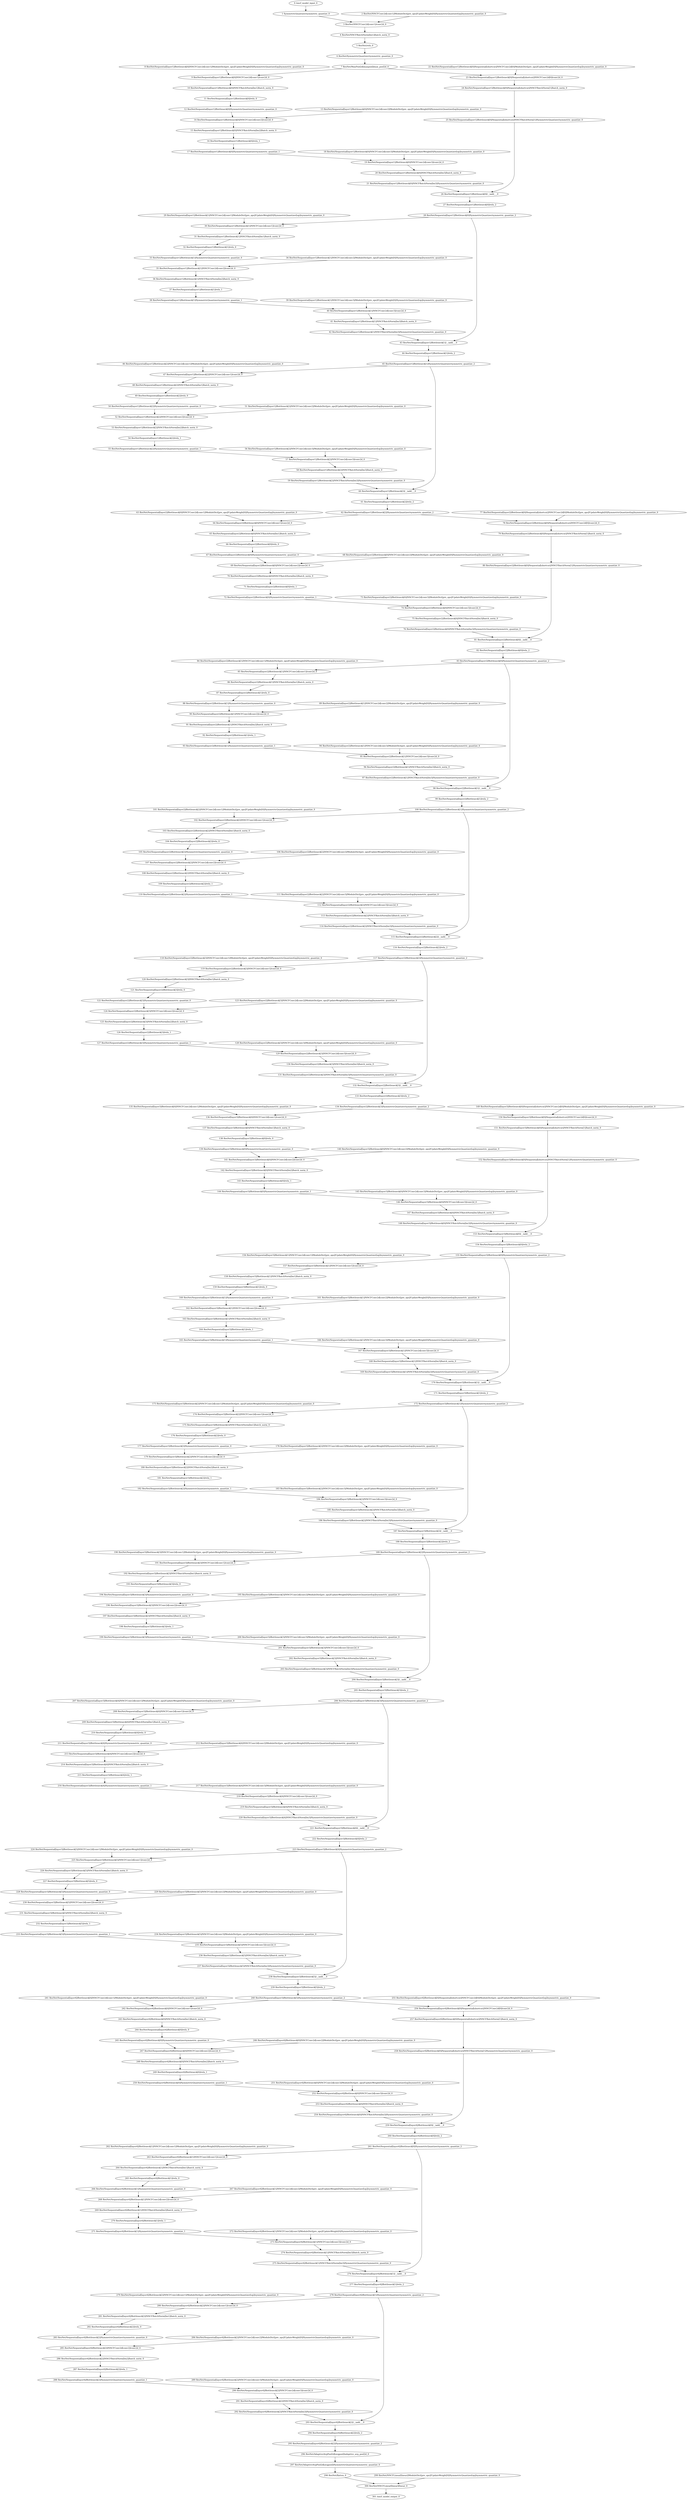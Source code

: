 strict digraph  {
"0 /nncf_model_input_0" [id=0, type=nncf_model_input];
"1 SymmetricQuantizer/symmetric_quantize_0" [id=1, type=symmetric_quantize];
"2 ResNet/NNCFConv2d[conv1]/ModuleDict[pre_ops]/UpdateWeight[0]/SymmetricQuantizer[op]/symmetric_quantize_0" [id=2, type=symmetric_quantize];
"3 ResNet/NNCFConv2d[conv1]/conv2d_0" [id=3, type=conv2d];
"4 ResNet/NNCFBatchNorm[bn1]/batch_norm_0" [id=4, type=batch_norm];
"5 ResNet/relu_0" [id=5, type=relu];
"6 ResNet/SymmetricQuantizer/symmetric_quantize_0" [id=6, type=symmetric_quantize];
"7 ResNet/MaxPool2d[maxpool]/max_pool2d_0" [id=7, type=max_pool2d];
"8 ResNet/Sequential[layer1]/Bottleneck[0]/NNCFConv2d[conv1]/ModuleDict[pre_ops]/UpdateWeight[0]/SymmetricQuantizer[op]/symmetric_quantize_0" [id=8, type=symmetric_quantize];
"9 ResNet/Sequential[layer1]/Bottleneck[0]/NNCFConv2d[conv1]/conv2d_0" [id=9, type=conv2d];
"10 ResNet/Sequential[layer1]/Bottleneck[0]/NNCFBatchNorm[bn1]/batch_norm_0" [id=10, type=batch_norm];
"11 ResNet/Sequential[layer1]/Bottleneck[0]/relu_0" [id=11, type=relu];
"12 ResNet/Sequential[layer1]/Bottleneck[0]/SymmetricQuantizer/symmetric_quantize_0" [id=12, type=symmetric_quantize];
"13 ResNet/Sequential[layer1]/Bottleneck[0]/NNCFConv2d[conv2]/ModuleDict[pre_ops]/UpdateWeight[0]/SymmetricQuantizer[op]/symmetric_quantize_0" [id=13, type=symmetric_quantize];
"14 ResNet/Sequential[layer1]/Bottleneck[0]/NNCFConv2d[conv2]/conv2d_0" [id=14, type=conv2d];
"15 ResNet/Sequential[layer1]/Bottleneck[0]/NNCFBatchNorm[bn2]/batch_norm_0" [id=15, type=batch_norm];
"16 ResNet/Sequential[layer1]/Bottleneck[0]/relu_1" [id=16, type=relu];
"17 ResNet/Sequential[layer1]/Bottleneck[0]/SymmetricQuantizer/symmetric_quantize_1" [id=17, type=symmetric_quantize];
"18 ResNet/Sequential[layer1]/Bottleneck[0]/NNCFConv2d[conv3]/ModuleDict[pre_ops]/UpdateWeight[0]/SymmetricQuantizer[op]/symmetric_quantize_0" [id=18, type=symmetric_quantize];
"19 ResNet/Sequential[layer1]/Bottleneck[0]/NNCFConv2d[conv3]/conv2d_0" [id=19, type=conv2d];
"20 ResNet/Sequential[layer1]/Bottleneck[0]/NNCFBatchNorm[bn3]/batch_norm_0" [id=20, type=batch_norm];
"21 ResNet/Sequential[layer1]/Bottleneck[0]/NNCFBatchNorm[bn3]/SymmetricQuantizer/symmetric_quantize_0" [id=21, type=symmetric_quantize];
"22 ResNet/Sequential[layer1]/Bottleneck[0]/Sequential[shortcut]/NNCFConv2d[0]/ModuleDict[pre_ops]/UpdateWeight[0]/SymmetricQuantizer[op]/symmetric_quantize_0" [id=22, type=symmetric_quantize];
"23 ResNet/Sequential[layer1]/Bottleneck[0]/Sequential[shortcut]/NNCFConv2d[0]/conv2d_0" [id=23, type=conv2d];
"24 ResNet/Sequential[layer1]/Bottleneck[0]/Sequential[shortcut]/NNCFBatchNorm[1]/batch_norm_0" [id=24, type=batch_norm];
"25 ResNet/Sequential[layer1]/Bottleneck[0]/Sequential[shortcut]/NNCFBatchNorm[1]/SymmetricQuantizer/symmetric_quantize_0" [id=25, type=symmetric_quantize];
"26 ResNet/Sequential[layer1]/Bottleneck[0]/__iadd___0" [id=26, type=__iadd__];
"27 ResNet/Sequential[layer1]/Bottleneck[0]/relu_2" [id=27, type=relu];
"28 ResNet/Sequential[layer1]/Bottleneck[0]/SymmetricQuantizer/symmetric_quantize_2" [id=28, type=symmetric_quantize];
"29 ResNet/Sequential[layer1]/Bottleneck[1]/NNCFConv2d[conv1]/ModuleDict[pre_ops]/UpdateWeight[0]/SymmetricQuantizer[op]/symmetric_quantize_0" [id=29, type=symmetric_quantize];
"30 ResNet/Sequential[layer1]/Bottleneck[1]/NNCFConv2d[conv1]/conv2d_0" [id=30, type=conv2d];
"31 ResNet/Sequential[layer1]/Bottleneck[1]/NNCFBatchNorm[bn1]/batch_norm_0" [id=31, type=batch_norm];
"32 ResNet/Sequential[layer1]/Bottleneck[1]/relu_0" [id=32, type=relu];
"33 ResNet/Sequential[layer1]/Bottleneck[1]/SymmetricQuantizer/symmetric_quantize_0" [id=33, type=symmetric_quantize];
"34 ResNet/Sequential[layer1]/Bottleneck[1]/NNCFConv2d[conv2]/ModuleDict[pre_ops]/UpdateWeight[0]/SymmetricQuantizer[op]/symmetric_quantize_0" [id=34, type=symmetric_quantize];
"35 ResNet/Sequential[layer1]/Bottleneck[1]/NNCFConv2d[conv2]/conv2d_0" [id=35, type=conv2d];
"36 ResNet/Sequential[layer1]/Bottleneck[1]/NNCFBatchNorm[bn2]/batch_norm_0" [id=36, type=batch_norm];
"37 ResNet/Sequential[layer1]/Bottleneck[1]/relu_1" [id=37, type=relu];
"38 ResNet/Sequential[layer1]/Bottleneck[1]/SymmetricQuantizer/symmetric_quantize_1" [id=38, type=symmetric_quantize];
"39 ResNet/Sequential[layer1]/Bottleneck[1]/NNCFConv2d[conv3]/ModuleDict[pre_ops]/UpdateWeight[0]/SymmetricQuantizer[op]/symmetric_quantize_0" [id=39, type=symmetric_quantize];
"40 ResNet/Sequential[layer1]/Bottleneck[1]/NNCFConv2d[conv3]/conv2d_0" [id=40, type=conv2d];
"41 ResNet/Sequential[layer1]/Bottleneck[1]/NNCFBatchNorm[bn3]/batch_norm_0" [id=41, type=batch_norm];
"42 ResNet/Sequential[layer1]/Bottleneck[1]/NNCFBatchNorm[bn3]/SymmetricQuantizer/symmetric_quantize_0" [id=42, type=symmetric_quantize];
"43 ResNet/Sequential[layer1]/Bottleneck[1]/__iadd___0" [id=43, type=__iadd__];
"44 ResNet/Sequential[layer1]/Bottleneck[1]/relu_2" [id=44, type=relu];
"45 ResNet/Sequential[layer1]/Bottleneck[1]/SymmetricQuantizer/symmetric_quantize_2" [id=45, type=symmetric_quantize];
"46 ResNet/Sequential[layer1]/Bottleneck[2]/NNCFConv2d[conv1]/ModuleDict[pre_ops]/UpdateWeight[0]/SymmetricQuantizer[op]/symmetric_quantize_0" [id=46, type=symmetric_quantize];
"47 ResNet/Sequential[layer1]/Bottleneck[2]/NNCFConv2d[conv1]/conv2d_0" [id=47, type=conv2d];
"48 ResNet/Sequential[layer1]/Bottleneck[2]/NNCFBatchNorm[bn1]/batch_norm_0" [id=48, type=batch_norm];
"49 ResNet/Sequential[layer1]/Bottleneck[2]/relu_0" [id=49, type=relu];
"50 ResNet/Sequential[layer1]/Bottleneck[2]/SymmetricQuantizer/symmetric_quantize_0" [id=50, type=symmetric_quantize];
"51 ResNet/Sequential[layer1]/Bottleneck[2]/NNCFConv2d[conv2]/ModuleDict[pre_ops]/UpdateWeight[0]/SymmetricQuantizer[op]/symmetric_quantize_0" [id=51, type=symmetric_quantize];
"52 ResNet/Sequential[layer1]/Bottleneck[2]/NNCFConv2d[conv2]/conv2d_0" [id=52, type=conv2d];
"53 ResNet/Sequential[layer1]/Bottleneck[2]/NNCFBatchNorm[bn2]/batch_norm_0" [id=53, type=batch_norm];
"54 ResNet/Sequential[layer1]/Bottleneck[2]/relu_1" [id=54, type=relu];
"55 ResNet/Sequential[layer1]/Bottleneck[2]/SymmetricQuantizer/symmetric_quantize_1" [id=55, type=symmetric_quantize];
"56 ResNet/Sequential[layer1]/Bottleneck[2]/NNCFConv2d[conv3]/ModuleDict[pre_ops]/UpdateWeight[0]/SymmetricQuantizer[op]/symmetric_quantize_0" [id=56, type=symmetric_quantize];
"57 ResNet/Sequential[layer1]/Bottleneck[2]/NNCFConv2d[conv3]/conv2d_0" [id=57, type=conv2d];
"58 ResNet/Sequential[layer1]/Bottleneck[2]/NNCFBatchNorm[bn3]/batch_norm_0" [id=58, type=batch_norm];
"59 ResNet/Sequential[layer1]/Bottleneck[2]/NNCFBatchNorm[bn3]/SymmetricQuantizer/symmetric_quantize_0" [id=59, type=symmetric_quantize];
"60 ResNet/Sequential[layer1]/Bottleneck[2]/__iadd___0" [id=60, type=__iadd__];
"61 ResNet/Sequential[layer1]/Bottleneck[2]/relu_2" [id=61, type=relu];
"62 ResNet/Sequential[layer1]/Bottleneck[2]/SymmetricQuantizer/symmetric_quantize_2" [id=62, type=symmetric_quantize];
"63 ResNet/Sequential[layer2]/Bottleneck[0]/NNCFConv2d[conv1]/ModuleDict[pre_ops]/UpdateWeight[0]/SymmetricQuantizer[op]/symmetric_quantize_0" [id=63, type=symmetric_quantize];
"64 ResNet/Sequential[layer2]/Bottleneck[0]/NNCFConv2d[conv1]/conv2d_0" [id=64, type=conv2d];
"65 ResNet/Sequential[layer2]/Bottleneck[0]/NNCFBatchNorm[bn1]/batch_norm_0" [id=65, type=batch_norm];
"66 ResNet/Sequential[layer2]/Bottleneck[0]/relu_0" [id=66, type=relu];
"67 ResNet/Sequential[layer2]/Bottleneck[0]/SymmetricQuantizer/symmetric_quantize_0" [id=67, type=symmetric_quantize];
"68 ResNet/Sequential[layer2]/Bottleneck[0]/NNCFConv2d[conv2]/ModuleDict[pre_ops]/UpdateWeight[0]/SymmetricQuantizer[op]/symmetric_quantize_0" [id=68, type=symmetric_quantize];
"69 ResNet/Sequential[layer2]/Bottleneck[0]/NNCFConv2d[conv2]/conv2d_0" [id=69, type=conv2d];
"70 ResNet/Sequential[layer2]/Bottleneck[0]/NNCFBatchNorm[bn2]/batch_norm_0" [id=70, type=batch_norm];
"71 ResNet/Sequential[layer2]/Bottleneck[0]/relu_1" [id=71, type=relu];
"72 ResNet/Sequential[layer2]/Bottleneck[0]/SymmetricQuantizer/symmetric_quantize_1" [id=72, type=symmetric_quantize];
"73 ResNet/Sequential[layer2]/Bottleneck[0]/NNCFConv2d[conv3]/ModuleDict[pre_ops]/UpdateWeight[0]/SymmetricQuantizer[op]/symmetric_quantize_0" [id=73, type=symmetric_quantize];
"74 ResNet/Sequential[layer2]/Bottleneck[0]/NNCFConv2d[conv3]/conv2d_0" [id=74, type=conv2d];
"75 ResNet/Sequential[layer2]/Bottleneck[0]/NNCFBatchNorm[bn3]/batch_norm_0" [id=75, type=batch_norm];
"76 ResNet/Sequential[layer2]/Bottleneck[0]/NNCFBatchNorm[bn3]/SymmetricQuantizer/symmetric_quantize_0" [id=76, type=symmetric_quantize];
"77 ResNet/Sequential[layer2]/Bottleneck[0]/Sequential[shortcut]/NNCFConv2d[0]/ModuleDict[pre_ops]/UpdateWeight[0]/SymmetricQuantizer[op]/symmetric_quantize_0" [id=77, type=symmetric_quantize];
"78 ResNet/Sequential[layer2]/Bottleneck[0]/Sequential[shortcut]/NNCFConv2d[0]/conv2d_0" [id=78, type=conv2d];
"79 ResNet/Sequential[layer2]/Bottleneck[0]/Sequential[shortcut]/NNCFBatchNorm[1]/batch_norm_0" [id=79, type=batch_norm];
"80 ResNet/Sequential[layer2]/Bottleneck[0]/Sequential[shortcut]/NNCFBatchNorm[1]/SymmetricQuantizer/symmetric_quantize_0" [id=80, type=symmetric_quantize];
"81 ResNet/Sequential[layer2]/Bottleneck[0]/__iadd___0" [id=81, type=__iadd__];
"82 ResNet/Sequential[layer2]/Bottleneck[0]/relu_2" [id=82, type=relu];
"83 ResNet/Sequential[layer2]/Bottleneck[0]/SymmetricQuantizer/symmetric_quantize_2" [id=83, type=symmetric_quantize];
"84 ResNet/Sequential[layer2]/Bottleneck[1]/NNCFConv2d[conv1]/ModuleDict[pre_ops]/UpdateWeight[0]/SymmetricQuantizer[op]/symmetric_quantize_0" [id=84, type=symmetric_quantize];
"85 ResNet/Sequential[layer2]/Bottleneck[1]/NNCFConv2d[conv1]/conv2d_0" [id=85, type=conv2d];
"86 ResNet/Sequential[layer2]/Bottleneck[1]/NNCFBatchNorm[bn1]/batch_norm_0" [id=86, type=batch_norm];
"87 ResNet/Sequential[layer2]/Bottleneck[1]/relu_0" [id=87, type=relu];
"88 ResNet/Sequential[layer2]/Bottleneck[1]/SymmetricQuantizer/symmetric_quantize_0" [id=88, type=symmetric_quantize];
"89 ResNet/Sequential[layer2]/Bottleneck[1]/NNCFConv2d[conv2]/ModuleDict[pre_ops]/UpdateWeight[0]/SymmetricQuantizer[op]/symmetric_quantize_0" [id=89, type=symmetric_quantize];
"90 ResNet/Sequential[layer2]/Bottleneck[1]/NNCFConv2d[conv2]/conv2d_0" [id=90, type=conv2d];
"91 ResNet/Sequential[layer2]/Bottleneck[1]/NNCFBatchNorm[bn2]/batch_norm_0" [id=91, type=batch_norm];
"92 ResNet/Sequential[layer2]/Bottleneck[1]/relu_1" [id=92, type=relu];
"93 ResNet/Sequential[layer2]/Bottleneck[1]/SymmetricQuantizer/symmetric_quantize_1" [id=93, type=symmetric_quantize];
"94 ResNet/Sequential[layer2]/Bottleneck[1]/NNCFConv2d[conv3]/ModuleDict[pre_ops]/UpdateWeight[0]/SymmetricQuantizer[op]/symmetric_quantize_0" [id=94, type=symmetric_quantize];
"95 ResNet/Sequential[layer2]/Bottleneck[1]/NNCFConv2d[conv3]/conv2d_0" [id=95, type=conv2d];
"96 ResNet/Sequential[layer2]/Bottleneck[1]/NNCFBatchNorm[bn3]/batch_norm_0" [id=96, type=batch_norm];
"97 ResNet/Sequential[layer2]/Bottleneck[1]/NNCFBatchNorm[bn3]/SymmetricQuantizer/symmetric_quantize_0" [id=97, type=symmetric_quantize];
"98 ResNet/Sequential[layer2]/Bottleneck[1]/__iadd___0" [id=98, type=__iadd__];
"99 ResNet/Sequential[layer2]/Bottleneck[1]/relu_2" [id=99, type=relu];
"100 ResNet/Sequential[layer2]/Bottleneck[1]/SymmetricQuantizer/symmetric_quantize_2" [id=100, type=symmetric_quantize];
"101 ResNet/Sequential[layer2]/Bottleneck[2]/NNCFConv2d[conv1]/ModuleDict[pre_ops]/UpdateWeight[0]/SymmetricQuantizer[op]/symmetric_quantize_0" [id=101, type=symmetric_quantize];
"102 ResNet/Sequential[layer2]/Bottleneck[2]/NNCFConv2d[conv1]/conv2d_0" [id=102, type=conv2d];
"103 ResNet/Sequential[layer2]/Bottleneck[2]/NNCFBatchNorm[bn1]/batch_norm_0" [id=103, type=batch_norm];
"104 ResNet/Sequential[layer2]/Bottleneck[2]/relu_0" [id=104, type=relu];
"105 ResNet/Sequential[layer2]/Bottleneck[2]/SymmetricQuantizer/symmetric_quantize_0" [id=105, type=symmetric_quantize];
"106 ResNet/Sequential[layer2]/Bottleneck[2]/NNCFConv2d[conv2]/ModuleDict[pre_ops]/UpdateWeight[0]/SymmetricQuantizer[op]/symmetric_quantize_0" [id=106, type=symmetric_quantize];
"107 ResNet/Sequential[layer2]/Bottleneck[2]/NNCFConv2d[conv2]/conv2d_0" [id=107, type=conv2d];
"108 ResNet/Sequential[layer2]/Bottleneck[2]/NNCFBatchNorm[bn2]/batch_norm_0" [id=108, type=batch_norm];
"109 ResNet/Sequential[layer2]/Bottleneck[2]/relu_1" [id=109, type=relu];
"110 ResNet/Sequential[layer2]/Bottleneck[2]/SymmetricQuantizer/symmetric_quantize_1" [id=110, type=symmetric_quantize];
"111 ResNet/Sequential[layer2]/Bottleneck[2]/NNCFConv2d[conv3]/ModuleDict[pre_ops]/UpdateWeight[0]/SymmetricQuantizer[op]/symmetric_quantize_0" [id=111, type=symmetric_quantize];
"112 ResNet/Sequential[layer2]/Bottleneck[2]/NNCFConv2d[conv3]/conv2d_0" [id=112, type=conv2d];
"113 ResNet/Sequential[layer2]/Bottleneck[2]/NNCFBatchNorm[bn3]/batch_norm_0" [id=113, type=batch_norm];
"114 ResNet/Sequential[layer2]/Bottleneck[2]/NNCFBatchNorm[bn3]/SymmetricQuantizer/symmetric_quantize_0" [id=114, type=symmetric_quantize];
"115 ResNet/Sequential[layer2]/Bottleneck[2]/__iadd___0" [id=115, type=__iadd__];
"116 ResNet/Sequential[layer2]/Bottleneck[2]/relu_2" [id=116, type=relu];
"117 ResNet/Sequential[layer2]/Bottleneck[2]/SymmetricQuantizer/symmetric_quantize_2" [id=117, type=symmetric_quantize];
"118 ResNet/Sequential[layer2]/Bottleneck[3]/NNCFConv2d[conv1]/ModuleDict[pre_ops]/UpdateWeight[0]/SymmetricQuantizer[op]/symmetric_quantize_0" [id=118, type=symmetric_quantize];
"119 ResNet/Sequential[layer2]/Bottleneck[3]/NNCFConv2d[conv1]/conv2d_0" [id=119, type=conv2d];
"120 ResNet/Sequential[layer2]/Bottleneck[3]/NNCFBatchNorm[bn1]/batch_norm_0" [id=120, type=batch_norm];
"121 ResNet/Sequential[layer2]/Bottleneck[3]/relu_0" [id=121, type=relu];
"122 ResNet/Sequential[layer2]/Bottleneck[3]/SymmetricQuantizer/symmetric_quantize_0" [id=122, type=symmetric_quantize];
"123 ResNet/Sequential[layer2]/Bottleneck[3]/NNCFConv2d[conv2]/ModuleDict[pre_ops]/UpdateWeight[0]/SymmetricQuantizer[op]/symmetric_quantize_0" [id=123, type=symmetric_quantize];
"124 ResNet/Sequential[layer2]/Bottleneck[3]/NNCFConv2d[conv2]/conv2d_0" [id=124, type=conv2d];
"125 ResNet/Sequential[layer2]/Bottleneck[3]/NNCFBatchNorm[bn2]/batch_norm_0" [id=125, type=batch_norm];
"126 ResNet/Sequential[layer2]/Bottleneck[3]/relu_1" [id=126, type=relu];
"127 ResNet/Sequential[layer2]/Bottleneck[3]/SymmetricQuantizer/symmetric_quantize_1" [id=127, type=symmetric_quantize];
"128 ResNet/Sequential[layer2]/Bottleneck[3]/NNCFConv2d[conv3]/ModuleDict[pre_ops]/UpdateWeight[0]/SymmetricQuantizer[op]/symmetric_quantize_0" [id=128, type=symmetric_quantize];
"129 ResNet/Sequential[layer2]/Bottleneck[3]/NNCFConv2d[conv3]/conv2d_0" [id=129, type=conv2d];
"130 ResNet/Sequential[layer2]/Bottleneck[3]/NNCFBatchNorm[bn3]/batch_norm_0" [id=130, type=batch_norm];
"131 ResNet/Sequential[layer2]/Bottleneck[3]/NNCFBatchNorm[bn3]/SymmetricQuantizer/symmetric_quantize_0" [id=131, type=symmetric_quantize];
"132 ResNet/Sequential[layer2]/Bottleneck[3]/__iadd___0" [id=132, type=__iadd__];
"133 ResNet/Sequential[layer2]/Bottleneck[3]/relu_2" [id=133, type=relu];
"134 ResNet/Sequential[layer2]/Bottleneck[3]/SymmetricQuantizer/symmetric_quantize_2" [id=134, type=symmetric_quantize];
"135 ResNet/Sequential[layer3]/Bottleneck[0]/NNCFConv2d[conv1]/ModuleDict[pre_ops]/UpdateWeight[0]/SymmetricQuantizer[op]/symmetric_quantize_0" [id=135, type=symmetric_quantize];
"136 ResNet/Sequential[layer3]/Bottleneck[0]/NNCFConv2d[conv1]/conv2d_0" [id=136, type=conv2d];
"137 ResNet/Sequential[layer3]/Bottleneck[0]/NNCFBatchNorm[bn1]/batch_norm_0" [id=137, type=batch_norm];
"138 ResNet/Sequential[layer3]/Bottleneck[0]/relu_0" [id=138, type=relu];
"139 ResNet/Sequential[layer3]/Bottleneck[0]/SymmetricQuantizer/symmetric_quantize_0" [id=139, type=symmetric_quantize];
"140 ResNet/Sequential[layer3]/Bottleneck[0]/NNCFConv2d[conv2]/ModuleDict[pre_ops]/UpdateWeight[0]/SymmetricQuantizer[op]/symmetric_quantize_0" [id=140, type=symmetric_quantize];
"141 ResNet/Sequential[layer3]/Bottleneck[0]/NNCFConv2d[conv2]/conv2d_0" [id=141, type=conv2d];
"142 ResNet/Sequential[layer3]/Bottleneck[0]/NNCFBatchNorm[bn2]/batch_norm_0" [id=142, type=batch_norm];
"143 ResNet/Sequential[layer3]/Bottleneck[0]/relu_1" [id=143, type=relu];
"144 ResNet/Sequential[layer3]/Bottleneck[0]/SymmetricQuantizer/symmetric_quantize_1" [id=144, type=symmetric_quantize];
"145 ResNet/Sequential[layer3]/Bottleneck[0]/NNCFConv2d[conv3]/ModuleDict[pre_ops]/UpdateWeight[0]/SymmetricQuantizer[op]/symmetric_quantize_0" [id=145, type=symmetric_quantize];
"146 ResNet/Sequential[layer3]/Bottleneck[0]/NNCFConv2d[conv3]/conv2d_0" [id=146, type=conv2d];
"147 ResNet/Sequential[layer3]/Bottleneck[0]/NNCFBatchNorm[bn3]/batch_norm_0" [id=147, type=batch_norm];
"148 ResNet/Sequential[layer3]/Bottleneck[0]/NNCFBatchNorm[bn3]/SymmetricQuantizer/symmetric_quantize_0" [id=148, type=symmetric_quantize];
"149 ResNet/Sequential[layer3]/Bottleneck[0]/Sequential[shortcut]/NNCFConv2d[0]/ModuleDict[pre_ops]/UpdateWeight[0]/SymmetricQuantizer[op]/symmetric_quantize_0" [id=149, type=symmetric_quantize];
"150 ResNet/Sequential[layer3]/Bottleneck[0]/Sequential[shortcut]/NNCFConv2d[0]/conv2d_0" [id=150, type=conv2d];
"151 ResNet/Sequential[layer3]/Bottleneck[0]/Sequential[shortcut]/NNCFBatchNorm[1]/batch_norm_0" [id=151, type=batch_norm];
"152 ResNet/Sequential[layer3]/Bottleneck[0]/Sequential[shortcut]/NNCFBatchNorm[1]/SymmetricQuantizer/symmetric_quantize_0" [id=152, type=symmetric_quantize];
"153 ResNet/Sequential[layer3]/Bottleneck[0]/__iadd___0" [id=153, type=__iadd__];
"154 ResNet/Sequential[layer3]/Bottleneck[0]/relu_2" [id=154, type=relu];
"155 ResNet/Sequential[layer3]/Bottleneck[0]/SymmetricQuantizer/symmetric_quantize_2" [id=155, type=symmetric_quantize];
"156 ResNet/Sequential[layer3]/Bottleneck[1]/NNCFConv2d[conv1]/ModuleDict[pre_ops]/UpdateWeight[0]/SymmetricQuantizer[op]/symmetric_quantize_0" [id=156, type=symmetric_quantize];
"157 ResNet/Sequential[layer3]/Bottleneck[1]/NNCFConv2d[conv1]/conv2d_0" [id=157, type=conv2d];
"158 ResNet/Sequential[layer3]/Bottleneck[1]/NNCFBatchNorm[bn1]/batch_norm_0" [id=158, type=batch_norm];
"159 ResNet/Sequential[layer3]/Bottleneck[1]/relu_0" [id=159, type=relu];
"160 ResNet/Sequential[layer3]/Bottleneck[1]/SymmetricQuantizer/symmetric_quantize_0" [id=160, type=symmetric_quantize];
"161 ResNet/Sequential[layer3]/Bottleneck[1]/NNCFConv2d[conv2]/ModuleDict[pre_ops]/UpdateWeight[0]/SymmetricQuantizer[op]/symmetric_quantize_0" [id=161, type=symmetric_quantize];
"162 ResNet/Sequential[layer3]/Bottleneck[1]/NNCFConv2d[conv2]/conv2d_0" [id=162, type=conv2d];
"163 ResNet/Sequential[layer3]/Bottleneck[1]/NNCFBatchNorm[bn2]/batch_norm_0" [id=163, type=batch_norm];
"164 ResNet/Sequential[layer3]/Bottleneck[1]/relu_1" [id=164, type=relu];
"165 ResNet/Sequential[layer3]/Bottleneck[1]/SymmetricQuantizer/symmetric_quantize_1" [id=165, type=symmetric_quantize];
"166 ResNet/Sequential[layer3]/Bottleneck[1]/NNCFConv2d[conv3]/ModuleDict[pre_ops]/UpdateWeight[0]/SymmetricQuantizer[op]/symmetric_quantize_0" [id=166, type=symmetric_quantize];
"167 ResNet/Sequential[layer3]/Bottleneck[1]/NNCFConv2d[conv3]/conv2d_0" [id=167, type=conv2d];
"168 ResNet/Sequential[layer3]/Bottleneck[1]/NNCFBatchNorm[bn3]/batch_norm_0" [id=168, type=batch_norm];
"169 ResNet/Sequential[layer3]/Bottleneck[1]/NNCFBatchNorm[bn3]/SymmetricQuantizer/symmetric_quantize_0" [id=169, type=symmetric_quantize];
"170 ResNet/Sequential[layer3]/Bottleneck[1]/__iadd___0" [id=170, type=__iadd__];
"171 ResNet/Sequential[layer3]/Bottleneck[1]/relu_2" [id=171, type=relu];
"172 ResNet/Sequential[layer3]/Bottleneck[1]/SymmetricQuantizer/symmetric_quantize_2" [id=172, type=symmetric_quantize];
"173 ResNet/Sequential[layer3]/Bottleneck[2]/NNCFConv2d[conv1]/ModuleDict[pre_ops]/UpdateWeight[0]/SymmetricQuantizer[op]/symmetric_quantize_0" [id=173, type=symmetric_quantize];
"174 ResNet/Sequential[layer3]/Bottleneck[2]/NNCFConv2d[conv1]/conv2d_0" [id=174, type=conv2d];
"175 ResNet/Sequential[layer3]/Bottleneck[2]/NNCFBatchNorm[bn1]/batch_norm_0" [id=175, type=batch_norm];
"176 ResNet/Sequential[layer3]/Bottleneck[2]/relu_0" [id=176, type=relu];
"177 ResNet/Sequential[layer3]/Bottleneck[2]/SymmetricQuantizer/symmetric_quantize_0" [id=177, type=symmetric_quantize];
"178 ResNet/Sequential[layer3]/Bottleneck[2]/NNCFConv2d[conv2]/ModuleDict[pre_ops]/UpdateWeight[0]/SymmetricQuantizer[op]/symmetric_quantize_0" [id=178, type=symmetric_quantize];
"179 ResNet/Sequential[layer3]/Bottleneck[2]/NNCFConv2d[conv2]/conv2d_0" [id=179, type=conv2d];
"180 ResNet/Sequential[layer3]/Bottleneck[2]/NNCFBatchNorm[bn2]/batch_norm_0" [id=180, type=batch_norm];
"181 ResNet/Sequential[layer3]/Bottleneck[2]/relu_1" [id=181, type=relu];
"182 ResNet/Sequential[layer3]/Bottleneck[2]/SymmetricQuantizer/symmetric_quantize_1" [id=182, type=symmetric_quantize];
"183 ResNet/Sequential[layer3]/Bottleneck[2]/NNCFConv2d[conv3]/ModuleDict[pre_ops]/UpdateWeight[0]/SymmetricQuantizer[op]/symmetric_quantize_0" [id=183, type=symmetric_quantize];
"184 ResNet/Sequential[layer3]/Bottleneck[2]/NNCFConv2d[conv3]/conv2d_0" [id=184, type=conv2d];
"185 ResNet/Sequential[layer3]/Bottleneck[2]/NNCFBatchNorm[bn3]/batch_norm_0" [id=185, type=batch_norm];
"186 ResNet/Sequential[layer3]/Bottleneck[2]/NNCFBatchNorm[bn3]/SymmetricQuantizer/symmetric_quantize_0" [id=186, type=symmetric_quantize];
"187 ResNet/Sequential[layer3]/Bottleneck[2]/__iadd___0" [id=187, type=__iadd__];
"188 ResNet/Sequential[layer3]/Bottleneck[2]/relu_2" [id=188, type=relu];
"189 ResNet/Sequential[layer3]/Bottleneck[2]/SymmetricQuantizer/symmetric_quantize_2" [id=189, type=symmetric_quantize];
"190 ResNet/Sequential[layer3]/Bottleneck[3]/NNCFConv2d[conv1]/ModuleDict[pre_ops]/UpdateWeight[0]/SymmetricQuantizer[op]/symmetric_quantize_0" [id=190, type=symmetric_quantize];
"191 ResNet/Sequential[layer3]/Bottleneck[3]/NNCFConv2d[conv1]/conv2d_0" [id=191, type=conv2d];
"192 ResNet/Sequential[layer3]/Bottleneck[3]/NNCFBatchNorm[bn1]/batch_norm_0" [id=192, type=batch_norm];
"193 ResNet/Sequential[layer3]/Bottleneck[3]/relu_0" [id=193, type=relu];
"194 ResNet/Sequential[layer3]/Bottleneck[3]/SymmetricQuantizer/symmetric_quantize_0" [id=194, type=symmetric_quantize];
"195 ResNet/Sequential[layer3]/Bottleneck[3]/NNCFConv2d[conv2]/ModuleDict[pre_ops]/UpdateWeight[0]/SymmetricQuantizer[op]/symmetric_quantize_0" [id=195, type=symmetric_quantize];
"196 ResNet/Sequential[layer3]/Bottleneck[3]/NNCFConv2d[conv2]/conv2d_0" [id=196, type=conv2d];
"197 ResNet/Sequential[layer3]/Bottleneck[3]/NNCFBatchNorm[bn2]/batch_norm_0" [id=197, type=batch_norm];
"198 ResNet/Sequential[layer3]/Bottleneck[3]/relu_1" [id=198, type=relu];
"199 ResNet/Sequential[layer3]/Bottleneck[3]/SymmetricQuantizer/symmetric_quantize_1" [id=199, type=symmetric_quantize];
"200 ResNet/Sequential[layer3]/Bottleneck[3]/NNCFConv2d[conv3]/ModuleDict[pre_ops]/UpdateWeight[0]/SymmetricQuantizer[op]/symmetric_quantize_0" [id=200, type=symmetric_quantize];
"201 ResNet/Sequential[layer3]/Bottleneck[3]/NNCFConv2d[conv3]/conv2d_0" [id=201, type=conv2d];
"202 ResNet/Sequential[layer3]/Bottleneck[3]/NNCFBatchNorm[bn3]/batch_norm_0" [id=202, type=batch_norm];
"203 ResNet/Sequential[layer3]/Bottleneck[3]/NNCFBatchNorm[bn3]/SymmetricQuantizer/symmetric_quantize_0" [id=203, type=symmetric_quantize];
"204 ResNet/Sequential[layer3]/Bottleneck[3]/__iadd___0" [id=204, type=__iadd__];
"205 ResNet/Sequential[layer3]/Bottleneck[3]/relu_2" [id=205, type=relu];
"206 ResNet/Sequential[layer3]/Bottleneck[3]/SymmetricQuantizer/symmetric_quantize_2" [id=206, type=symmetric_quantize];
"207 ResNet/Sequential[layer3]/Bottleneck[4]/NNCFConv2d[conv1]/ModuleDict[pre_ops]/UpdateWeight[0]/SymmetricQuantizer[op]/symmetric_quantize_0" [id=207, type=symmetric_quantize];
"208 ResNet/Sequential[layer3]/Bottleneck[4]/NNCFConv2d[conv1]/conv2d_0" [id=208, type=conv2d];
"209 ResNet/Sequential[layer3]/Bottleneck[4]/NNCFBatchNorm[bn1]/batch_norm_0" [id=209, type=batch_norm];
"210 ResNet/Sequential[layer3]/Bottleneck[4]/relu_0" [id=210, type=relu];
"211 ResNet/Sequential[layer3]/Bottleneck[4]/SymmetricQuantizer/symmetric_quantize_0" [id=211, type=symmetric_quantize];
"212 ResNet/Sequential[layer3]/Bottleneck[4]/NNCFConv2d[conv2]/ModuleDict[pre_ops]/UpdateWeight[0]/SymmetricQuantizer[op]/symmetric_quantize_0" [id=212, type=symmetric_quantize];
"213 ResNet/Sequential[layer3]/Bottleneck[4]/NNCFConv2d[conv2]/conv2d_0" [id=213, type=conv2d];
"214 ResNet/Sequential[layer3]/Bottleneck[4]/NNCFBatchNorm[bn2]/batch_norm_0" [id=214, type=batch_norm];
"215 ResNet/Sequential[layer3]/Bottleneck[4]/relu_1" [id=215, type=relu];
"216 ResNet/Sequential[layer3]/Bottleneck[4]/SymmetricQuantizer/symmetric_quantize_1" [id=216, type=symmetric_quantize];
"217 ResNet/Sequential[layer3]/Bottleneck[4]/NNCFConv2d[conv3]/ModuleDict[pre_ops]/UpdateWeight[0]/SymmetricQuantizer[op]/symmetric_quantize_0" [id=217, type=symmetric_quantize];
"218 ResNet/Sequential[layer3]/Bottleneck[4]/NNCFConv2d[conv3]/conv2d_0" [id=218, type=conv2d];
"219 ResNet/Sequential[layer3]/Bottleneck[4]/NNCFBatchNorm[bn3]/batch_norm_0" [id=219, type=batch_norm];
"220 ResNet/Sequential[layer3]/Bottleneck[4]/NNCFBatchNorm[bn3]/SymmetricQuantizer/symmetric_quantize_0" [id=220, type=symmetric_quantize];
"221 ResNet/Sequential[layer3]/Bottleneck[4]/__iadd___0" [id=221, type=__iadd__];
"222 ResNet/Sequential[layer3]/Bottleneck[4]/relu_2" [id=222, type=relu];
"223 ResNet/Sequential[layer3]/Bottleneck[4]/SymmetricQuantizer/symmetric_quantize_2" [id=223, type=symmetric_quantize];
"224 ResNet/Sequential[layer3]/Bottleneck[5]/NNCFConv2d[conv1]/ModuleDict[pre_ops]/UpdateWeight[0]/SymmetricQuantizer[op]/symmetric_quantize_0" [id=224, type=symmetric_quantize];
"225 ResNet/Sequential[layer3]/Bottleneck[5]/NNCFConv2d[conv1]/conv2d_0" [id=225, type=conv2d];
"226 ResNet/Sequential[layer3]/Bottleneck[5]/NNCFBatchNorm[bn1]/batch_norm_0" [id=226, type=batch_norm];
"227 ResNet/Sequential[layer3]/Bottleneck[5]/relu_0" [id=227, type=relu];
"228 ResNet/Sequential[layer3]/Bottleneck[5]/SymmetricQuantizer/symmetric_quantize_0" [id=228, type=symmetric_quantize];
"229 ResNet/Sequential[layer3]/Bottleneck[5]/NNCFConv2d[conv2]/ModuleDict[pre_ops]/UpdateWeight[0]/SymmetricQuantizer[op]/symmetric_quantize_0" [id=229, type=symmetric_quantize];
"230 ResNet/Sequential[layer3]/Bottleneck[5]/NNCFConv2d[conv2]/conv2d_0" [id=230, type=conv2d];
"231 ResNet/Sequential[layer3]/Bottleneck[5]/NNCFBatchNorm[bn2]/batch_norm_0" [id=231, type=batch_norm];
"232 ResNet/Sequential[layer3]/Bottleneck[5]/relu_1" [id=232, type=relu];
"233 ResNet/Sequential[layer3]/Bottleneck[5]/SymmetricQuantizer/symmetric_quantize_1" [id=233, type=symmetric_quantize];
"234 ResNet/Sequential[layer3]/Bottleneck[5]/NNCFConv2d[conv3]/ModuleDict[pre_ops]/UpdateWeight[0]/SymmetricQuantizer[op]/symmetric_quantize_0" [id=234, type=symmetric_quantize];
"235 ResNet/Sequential[layer3]/Bottleneck[5]/NNCFConv2d[conv3]/conv2d_0" [id=235, type=conv2d];
"236 ResNet/Sequential[layer3]/Bottleneck[5]/NNCFBatchNorm[bn3]/batch_norm_0" [id=236, type=batch_norm];
"237 ResNet/Sequential[layer3]/Bottleneck[5]/NNCFBatchNorm[bn3]/SymmetricQuantizer/symmetric_quantize_0" [id=237, type=symmetric_quantize];
"238 ResNet/Sequential[layer3]/Bottleneck[5]/__iadd___0" [id=238, type=__iadd__];
"239 ResNet/Sequential[layer3]/Bottleneck[5]/relu_2" [id=239, type=relu];
"240 ResNet/Sequential[layer3]/Bottleneck[5]/SymmetricQuantizer/symmetric_quantize_2" [id=240, type=symmetric_quantize];
"241 ResNet/Sequential[layer4]/Bottleneck[0]/NNCFConv2d[conv1]/ModuleDict[pre_ops]/UpdateWeight[0]/SymmetricQuantizer[op]/symmetric_quantize_0" [id=241, type=symmetric_quantize];
"242 ResNet/Sequential[layer4]/Bottleneck[0]/NNCFConv2d[conv1]/conv2d_0" [id=242, type=conv2d];
"243 ResNet/Sequential[layer4]/Bottleneck[0]/NNCFBatchNorm[bn1]/batch_norm_0" [id=243, type=batch_norm];
"244 ResNet/Sequential[layer4]/Bottleneck[0]/relu_0" [id=244, type=relu];
"245 ResNet/Sequential[layer4]/Bottleneck[0]/SymmetricQuantizer/symmetric_quantize_0" [id=245, type=symmetric_quantize];
"246 ResNet/Sequential[layer4]/Bottleneck[0]/NNCFConv2d[conv2]/ModuleDict[pre_ops]/UpdateWeight[0]/SymmetricQuantizer[op]/symmetric_quantize_0" [id=246, type=symmetric_quantize];
"247 ResNet/Sequential[layer4]/Bottleneck[0]/NNCFConv2d[conv2]/conv2d_0" [id=247, type=conv2d];
"248 ResNet/Sequential[layer4]/Bottleneck[0]/NNCFBatchNorm[bn2]/batch_norm_0" [id=248, type=batch_norm];
"249 ResNet/Sequential[layer4]/Bottleneck[0]/relu_1" [id=249, type=relu];
"250 ResNet/Sequential[layer4]/Bottleneck[0]/SymmetricQuantizer/symmetric_quantize_1" [id=250, type=symmetric_quantize];
"251 ResNet/Sequential[layer4]/Bottleneck[0]/NNCFConv2d[conv3]/ModuleDict[pre_ops]/UpdateWeight[0]/SymmetricQuantizer[op]/symmetric_quantize_0" [id=251, type=symmetric_quantize];
"252 ResNet/Sequential[layer4]/Bottleneck[0]/NNCFConv2d[conv3]/conv2d_0" [id=252, type=conv2d];
"253 ResNet/Sequential[layer4]/Bottleneck[0]/NNCFBatchNorm[bn3]/batch_norm_0" [id=253, type=batch_norm];
"254 ResNet/Sequential[layer4]/Bottleneck[0]/NNCFBatchNorm[bn3]/SymmetricQuantizer/symmetric_quantize_0" [id=254, type=symmetric_quantize];
"255 ResNet/Sequential[layer4]/Bottleneck[0]/Sequential[shortcut]/NNCFConv2d[0]/ModuleDict[pre_ops]/UpdateWeight[0]/SymmetricQuantizer[op]/symmetric_quantize_0" [id=255, type=symmetric_quantize];
"256 ResNet/Sequential[layer4]/Bottleneck[0]/Sequential[shortcut]/NNCFConv2d[0]/conv2d_0" [id=256, type=conv2d];
"257 ResNet/Sequential[layer4]/Bottleneck[0]/Sequential[shortcut]/NNCFBatchNorm[1]/batch_norm_0" [id=257, type=batch_norm];
"258 ResNet/Sequential[layer4]/Bottleneck[0]/Sequential[shortcut]/NNCFBatchNorm[1]/SymmetricQuantizer/symmetric_quantize_0" [id=258, type=symmetric_quantize];
"259 ResNet/Sequential[layer4]/Bottleneck[0]/__iadd___0" [id=259, type=__iadd__];
"260 ResNet/Sequential[layer4]/Bottleneck[0]/relu_2" [id=260, type=relu];
"261 ResNet/Sequential[layer4]/Bottleneck[0]/SymmetricQuantizer/symmetric_quantize_2" [id=261, type=symmetric_quantize];
"262 ResNet/Sequential[layer4]/Bottleneck[1]/NNCFConv2d[conv1]/ModuleDict[pre_ops]/UpdateWeight[0]/SymmetricQuantizer[op]/symmetric_quantize_0" [id=262, type=symmetric_quantize];
"263 ResNet/Sequential[layer4]/Bottleneck[1]/NNCFConv2d[conv1]/conv2d_0" [id=263, type=conv2d];
"264 ResNet/Sequential[layer4]/Bottleneck[1]/NNCFBatchNorm[bn1]/batch_norm_0" [id=264, type=batch_norm];
"265 ResNet/Sequential[layer4]/Bottleneck[1]/relu_0" [id=265, type=relu];
"266 ResNet/Sequential[layer4]/Bottleneck[1]/SymmetricQuantizer/symmetric_quantize_0" [id=266, type=symmetric_quantize];
"267 ResNet/Sequential[layer4]/Bottleneck[1]/NNCFConv2d[conv2]/ModuleDict[pre_ops]/UpdateWeight[0]/SymmetricQuantizer[op]/symmetric_quantize_0" [id=267, type=symmetric_quantize];
"268 ResNet/Sequential[layer4]/Bottleneck[1]/NNCFConv2d[conv2]/conv2d_0" [id=268, type=conv2d];
"269 ResNet/Sequential[layer4]/Bottleneck[1]/NNCFBatchNorm[bn2]/batch_norm_0" [id=269, type=batch_norm];
"270 ResNet/Sequential[layer4]/Bottleneck[1]/relu_1" [id=270, type=relu];
"271 ResNet/Sequential[layer4]/Bottleneck[1]/SymmetricQuantizer/symmetric_quantize_1" [id=271, type=symmetric_quantize];
"272 ResNet/Sequential[layer4]/Bottleneck[1]/NNCFConv2d[conv3]/ModuleDict[pre_ops]/UpdateWeight[0]/SymmetricQuantizer[op]/symmetric_quantize_0" [id=272, type=symmetric_quantize];
"273 ResNet/Sequential[layer4]/Bottleneck[1]/NNCFConv2d[conv3]/conv2d_0" [id=273, type=conv2d];
"274 ResNet/Sequential[layer4]/Bottleneck[1]/NNCFBatchNorm[bn3]/batch_norm_0" [id=274, type=batch_norm];
"275 ResNet/Sequential[layer4]/Bottleneck[1]/NNCFBatchNorm[bn3]/SymmetricQuantizer/symmetric_quantize_0" [id=275, type=symmetric_quantize];
"276 ResNet/Sequential[layer4]/Bottleneck[1]/__iadd___0" [id=276, type=__iadd__];
"277 ResNet/Sequential[layer4]/Bottleneck[1]/relu_2" [id=277, type=relu];
"278 ResNet/Sequential[layer4]/Bottleneck[1]/SymmetricQuantizer/symmetric_quantize_2" [id=278, type=symmetric_quantize];
"279 ResNet/Sequential[layer4]/Bottleneck[2]/NNCFConv2d[conv1]/ModuleDict[pre_ops]/UpdateWeight[0]/SymmetricQuantizer[op]/symmetric_quantize_0" [id=279, type=symmetric_quantize];
"280 ResNet/Sequential[layer4]/Bottleneck[2]/NNCFConv2d[conv1]/conv2d_0" [id=280, type=conv2d];
"281 ResNet/Sequential[layer4]/Bottleneck[2]/NNCFBatchNorm[bn1]/batch_norm_0" [id=281, type=batch_norm];
"282 ResNet/Sequential[layer4]/Bottleneck[2]/relu_0" [id=282, type=relu];
"283 ResNet/Sequential[layer4]/Bottleneck[2]/SymmetricQuantizer/symmetric_quantize_0" [id=283, type=symmetric_quantize];
"284 ResNet/Sequential[layer4]/Bottleneck[2]/NNCFConv2d[conv2]/ModuleDict[pre_ops]/UpdateWeight[0]/SymmetricQuantizer[op]/symmetric_quantize_0" [id=284, type=symmetric_quantize];
"285 ResNet/Sequential[layer4]/Bottleneck[2]/NNCFConv2d[conv2]/conv2d_0" [id=285, type=conv2d];
"286 ResNet/Sequential[layer4]/Bottleneck[2]/NNCFBatchNorm[bn2]/batch_norm_0" [id=286, type=batch_norm];
"287 ResNet/Sequential[layer4]/Bottleneck[2]/relu_1" [id=287, type=relu];
"288 ResNet/Sequential[layer4]/Bottleneck[2]/SymmetricQuantizer/symmetric_quantize_1" [id=288, type=symmetric_quantize];
"289 ResNet/Sequential[layer4]/Bottleneck[2]/NNCFConv2d[conv3]/ModuleDict[pre_ops]/UpdateWeight[0]/SymmetricQuantizer[op]/symmetric_quantize_0" [id=289, type=symmetric_quantize];
"290 ResNet/Sequential[layer4]/Bottleneck[2]/NNCFConv2d[conv3]/conv2d_0" [id=290, type=conv2d];
"291 ResNet/Sequential[layer4]/Bottleneck[2]/NNCFBatchNorm[bn3]/batch_norm_0" [id=291, type=batch_norm];
"292 ResNet/Sequential[layer4]/Bottleneck[2]/NNCFBatchNorm[bn3]/SymmetricQuantizer/symmetric_quantize_0" [id=292, type=symmetric_quantize];
"293 ResNet/Sequential[layer4]/Bottleneck[2]/__iadd___0" [id=293, type=__iadd__];
"294 ResNet/Sequential[layer4]/Bottleneck[2]/relu_2" [id=294, type=relu];
"295 ResNet/Sequential[layer4]/Bottleneck[2]/SymmetricQuantizer/symmetric_quantize_2" [id=295, type=symmetric_quantize];
"296 ResNet/AdaptiveAvgPool2d[avgpool]/adaptive_avg_pool2d_0" [id=296, type=adaptive_avg_pool2d];
"297 ResNet/AdaptiveAvgPool2d[avgpool]/SymmetricQuantizer/symmetric_quantize_0" [id=297, type=symmetric_quantize];
"298 ResNet/flatten_0" [id=298, type=flatten];
"299 ResNet/NNCFLinear[linear]/ModuleDict[pre_ops]/UpdateWeight[0]/SymmetricQuantizer[op]/symmetric_quantize_0" [id=299, type=symmetric_quantize];
"300 ResNet/NNCFLinear[linear]/linear_0" [id=300, type=linear];
"301 /nncf_model_output_0" [id=301, type=nncf_model_output];
"0 /nncf_model_input_0" -> "1 SymmetricQuantizer/symmetric_quantize_0";
"1 SymmetricQuantizer/symmetric_quantize_0" -> "3 ResNet/NNCFConv2d[conv1]/conv2d_0";
"2 ResNet/NNCFConv2d[conv1]/ModuleDict[pre_ops]/UpdateWeight[0]/SymmetricQuantizer[op]/symmetric_quantize_0" -> "3 ResNet/NNCFConv2d[conv1]/conv2d_0";
"3 ResNet/NNCFConv2d[conv1]/conv2d_0" -> "4 ResNet/NNCFBatchNorm[bn1]/batch_norm_0";
"4 ResNet/NNCFBatchNorm[bn1]/batch_norm_0" -> "5 ResNet/relu_0";
"5 ResNet/relu_0" -> "6 ResNet/SymmetricQuantizer/symmetric_quantize_0";
"6 ResNet/SymmetricQuantizer/symmetric_quantize_0" -> "7 ResNet/MaxPool2d[maxpool]/max_pool2d_0";
"7 ResNet/MaxPool2d[maxpool]/max_pool2d_0" -> "9 ResNet/Sequential[layer1]/Bottleneck[0]/NNCFConv2d[conv1]/conv2d_0";
"8 ResNet/Sequential[layer1]/Bottleneck[0]/NNCFConv2d[conv1]/ModuleDict[pre_ops]/UpdateWeight[0]/SymmetricQuantizer[op]/symmetric_quantize_0" -> "9 ResNet/Sequential[layer1]/Bottleneck[0]/NNCFConv2d[conv1]/conv2d_0";
"7 ResNet/MaxPool2d[maxpool]/max_pool2d_0" -> "23 ResNet/Sequential[layer1]/Bottleneck[0]/Sequential[shortcut]/NNCFConv2d[0]/conv2d_0";
"9 ResNet/Sequential[layer1]/Bottleneck[0]/NNCFConv2d[conv1]/conv2d_0" -> "10 ResNet/Sequential[layer1]/Bottleneck[0]/NNCFBatchNorm[bn1]/batch_norm_0";
"10 ResNet/Sequential[layer1]/Bottleneck[0]/NNCFBatchNorm[bn1]/batch_norm_0" -> "11 ResNet/Sequential[layer1]/Bottleneck[0]/relu_0";
"11 ResNet/Sequential[layer1]/Bottleneck[0]/relu_0" -> "12 ResNet/Sequential[layer1]/Bottleneck[0]/SymmetricQuantizer/symmetric_quantize_0";
"12 ResNet/Sequential[layer1]/Bottleneck[0]/SymmetricQuantizer/symmetric_quantize_0" -> "14 ResNet/Sequential[layer1]/Bottleneck[0]/NNCFConv2d[conv2]/conv2d_0";
"13 ResNet/Sequential[layer1]/Bottleneck[0]/NNCFConv2d[conv2]/ModuleDict[pre_ops]/UpdateWeight[0]/SymmetricQuantizer[op]/symmetric_quantize_0" -> "14 ResNet/Sequential[layer1]/Bottleneck[0]/NNCFConv2d[conv2]/conv2d_0";
"14 ResNet/Sequential[layer1]/Bottleneck[0]/NNCFConv2d[conv2]/conv2d_0" -> "15 ResNet/Sequential[layer1]/Bottleneck[0]/NNCFBatchNorm[bn2]/batch_norm_0";
"15 ResNet/Sequential[layer1]/Bottleneck[0]/NNCFBatchNorm[bn2]/batch_norm_0" -> "16 ResNet/Sequential[layer1]/Bottleneck[0]/relu_1";
"16 ResNet/Sequential[layer1]/Bottleneck[0]/relu_1" -> "17 ResNet/Sequential[layer1]/Bottleneck[0]/SymmetricQuantizer/symmetric_quantize_1";
"17 ResNet/Sequential[layer1]/Bottleneck[0]/SymmetricQuantizer/symmetric_quantize_1" -> "19 ResNet/Sequential[layer1]/Bottleneck[0]/NNCFConv2d[conv3]/conv2d_0";
"18 ResNet/Sequential[layer1]/Bottleneck[0]/NNCFConv2d[conv3]/ModuleDict[pre_ops]/UpdateWeight[0]/SymmetricQuantizer[op]/symmetric_quantize_0" -> "19 ResNet/Sequential[layer1]/Bottleneck[0]/NNCFConv2d[conv3]/conv2d_0";
"19 ResNet/Sequential[layer1]/Bottleneck[0]/NNCFConv2d[conv3]/conv2d_0" -> "20 ResNet/Sequential[layer1]/Bottleneck[0]/NNCFBatchNorm[bn3]/batch_norm_0";
"20 ResNet/Sequential[layer1]/Bottleneck[0]/NNCFBatchNorm[bn3]/batch_norm_0" -> "21 ResNet/Sequential[layer1]/Bottleneck[0]/NNCFBatchNorm[bn3]/SymmetricQuantizer/symmetric_quantize_0";
"21 ResNet/Sequential[layer1]/Bottleneck[0]/NNCFBatchNorm[bn3]/SymmetricQuantizer/symmetric_quantize_0" -> "26 ResNet/Sequential[layer1]/Bottleneck[0]/__iadd___0";
"22 ResNet/Sequential[layer1]/Bottleneck[0]/Sequential[shortcut]/NNCFConv2d[0]/ModuleDict[pre_ops]/UpdateWeight[0]/SymmetricQuantizer[op]/symmetric_quantize_0" -> "23 ResNet/Sequential[layer1]/Bottleneck[0]/Sequential[shortcut]/NNCFConv2d[0]/conv2d_0";
"23 ResNet/Sequential[layer1]/Bottleneck[0]/Sequential[shortcut]/NNCFConv2d[0]/conv2d_0" -> "24 ResNet/Sequential[layer1]/Bottleneck[0]/Sequential[shortcut]/NNCFBatchNorm[1]/batch_norm_0";
"24 ResNet/Sequential[layer1]/Bottleneck[0]/Sequential[shortcut]/NNCFBatchNorm[1]/batch_norm_0" -> "25 ResNet/Sequential[layer1]/Bottleneck[0]/Sequential[shortcut]/NNCFBatchNorm[1]/SymmetricQuantizer/symmetric_quantize_0";
"25 ResNet/Sequential[layer1]/Bottleneck[0]/Sequential[shortcut]/NNCFBatchNorm[1]/SymmetricQuantizer/symmetric_quantize_0" -> "26 ResNet/Sequential[layer1]/Bottleneck[0]/__iadd___0";
"26 ResNet/Sequential[layer1]/Bottleneck[0]/__iadd___0" -> "27 ResNet/Sequential[layer1]/Bottleneck[0]/relu_2";
"27 ResNet/Sequential[layer1]/Bottleneck[0]/relu_2" -> "28 ResNet/Sequential[layer1]/Bottleneck[0]/SymmetricQuantizer/symmetric_quantize_2";
"28 ResNet/Sequential[layer1]/Bottleneck[0]/SymmetricQuantizer/symmetric_quantize_2" -> "30 ResNet/Sequential[layer1]/Bottleneck[1]/NNCFConv2d[conv1]/conv2d_0";
"28 ResNet/Sequential[layer1]/Bottleneck[0]/SymmetricQuantizer/symmetric_quantize_2" -> "43 ResNet/Sequential[layer1]/Bottleneck[1]/__iadd___0";
"29 ResNet/Sequential[layer1]/Bottleneck[1]/NNCFConv2d[conv1]/ModuleDict[pre_ops]/UpdateWeight[0]/SymmetricQuantizer[op]/symmetric_quantize_0" -> "30 ResNet/Sequential[layer1]/Bottleneck[1]/NNCFConv2d[conv1]/conv2d_0";
"30 ResNet/Sequential[layer1]/Bottleneck[1]/NNCFConv2d[conv1]/conv2d_0" -> "31 ResNet/Sequential[layer1]/Bottleneck[1]/NNCFBatchNorm[bn1]/batch_norm_0";
"31 ResNet/Sequential[layer1]/Bottleneck[1]/NNCFBatchNorm[bn1]/batch_norm_0" -> "32 ResNet/Sequential[layer1]/Bottleneck[1]/relu_0";
"32 ResNet/Sequential[layer1]/Bottleneck[1]/relu_0" -> "33 ResNet/Sequential[layer1]/Bottleneck[1]/SymmetricQuantizer/symmetric_quantize_0";
"33 ResNet/Sequential[layer1]/Bottleneck[1]/SymmetricQuantizer/symmetric_quantize_0" -> "35 ResNet/Sequential[layer1]/Bottleneck[1]/NNCFConv2d[conv2]/conv2d_0";
"34 ResNet/Sequential[layer1]/Bottleneck[1]/NNCFConv2d[conv2]/ModuleDict[pre_ops]/UpdateWeight[0]/SymmetricQuantizer[op]/symmetric_quantize_0" -> "35 ResNet/Sequential[layer1]/Bottleneck[1]/NNCFConv2d[conv2]/conv2d_0";
"35 ResNet/Sequential[layer1]/Bottleneck[1]/NNCFConv2d[conv2]/conv2d_0" -> "36 ResNet/Sequential[layer1]/Bottleneck[1]/NNCFBatchNorm[bn2]/batch_norm_0";
"36 ResNet/Sequential[layer1]/Bottleneck[1]/NNCFBatchNorm[bn2]/batch_norm_0" -> "37 ResNet/Sequential[layer1]/Bottleneck[1]/relu_1";
"37 ResNet/Sequential[layer1]/Bottleneck[1]/relu_1" -> "38 ResNet/Sequential[layer1]/Bottleneck[1]/SymmetricQuantizer/symmetric_quantize_1";
"38 ResNet/Sequential[layer1]/Bottleneck[1]/SymmetricQuantizer/symmetric_quantize_1" -> "40 ResNet/Sequential[layer1]/Bottleneck[1]/NNCFConv2d[conv3]/conv2d_0";
"39 ResNet/Sequential[layer1]/Bottleneck[1]/NNCFConv2d[conv3]/ModuleDict[pre_ops]/UpdateWeight[0]/SymmetricQuantizer[op]/symmetric_quantize_0" -> "40 ResNet/Sequential[layer1]/Bottleneck[1]/NNCFConv2d[conv3]/conv2d_0";
"40 ResNet/Sequential[layer1]/Bottleneck[1]/NNCFConv2d[conv3]/conv2d_0" -> "41 ResNet/Sequential[layer1]/Bottleneck[1]/NNCFBatchNorm[bn3]/batch_norm_0";
"41 ResNet/Sequential[layer1]/Bottleneck[1]/NNCFBatchNorm[bn3]/batch_norm_0" -> "42 ResNet/Sequential[layer1]/Bottleneck[1]/NNCFBatchNorm[bn3]/SymmetricQuantizer/symmetric_quantize_0";
"42 ResNet/Sequential[layer1]/Bottleneck[1]/NNCFBatchNorm[bn3]/SymmetricQuantizer/symmetric_quantize_0" -> "43 ResNet/Sequential[layer1]/Bottleneck[1]/__iadd___0";
"43 ResNet/Sequential[layer1]/Bottleneck[1]/__iadd___0" -> "44 ResNet/Sequential[layer1]/Bottleneck[1]/relu_2";
"44 ResNet/Sequential[layer1]/Bottleneck[1]/relu_2" -> "45 ResNet/Sequential[layer1]/Bottleneck[1]/SymmetricQuantizer/symmetric_quantize_2";
"45 ResNet/Sequential[layer1]/Bottleneck[1]/SymmetricQuantizer/symmetric_quantize_2" -> "47 ResNet/Sequential[layer1]/Bottleneck[2]/NNCFConv2d[conv1]/conv2d_0";
"45 ResNet/Sequential[layer1]/Bottleneck[1]/SymmetricQuantizer/symmetric_quantize_2" -> "60 ResNet/Sequential[layer1]/Bottleneck[2]/__iadd___0";
"46 ResNet/Sequential[layer1]/Bottleneck[2]/NNCFConv2d[conv1]/ModuleDict[pre_ops]/UpdateWeight[0]/SymmetricQuantizer[op]/symmetric_quantize_0" -> "47 ResNet/Sequential[layer1]/Bottleneck[2]/NNCFConv2d[conv1]/conv2d_0";
"47 ResNet/Sequential[layer1]/Bottleneck[2]/NNCFConv2d[conv1]/conv2d_0" -> "48 ResNet/Sequential[layer1]/Bottleneck[2]/NNCFBatchNorm[bn1]/batch_norm_0";
"48 ResNet/Sequential[layer1]/Bottleneck[2]/NNCFBatchNorm[bn1]/batch_norm_0" -> "49 ResNet/Sequential[layer1]/Bottleneck[2]/relu_0";
"49 ResNet/Sequential[layer1]/Bottleneck[2]/relu_0" -> "50 ResNet/Sequential[layer1]/Bottleneck[2]/SymmetricQuantizer/symmetric_quantize_0";
"50 ResNet/Sequential[layer1]/Bottleneck[2]/SymmetricQuantizer/symmetric_quantize_0" -> "52 ResNet/Sequential[layer1]/Bottleneck[2]/NNCFConv2d[conv2]/conv2d_0";
"51 ResNet/Sequential[layer1]/Bottleneck[2]/NNCFConv2d[conv2]/ModuleDict[pre_ops]/UpdateWeight[0]/SymmetricQuantizer[op]/symmetric_quantize_0" -> "52 ResNet/Sequential[layer1]/Bottleneck[2]/NNCFConv2d[conv2]/conv2d_0";
"52 ResNet/Sequential[layer1]/Bottleneck[2]/NNCFConv2d[conv2]/conv2d_0" -> "53 ResNet/Sequential[layer1]/Bottleneck[2]/NNCFBatchNorm[bn2]/batch_norm_0";
"53 ResNet/Sequential[layer1]/Bottleneck[2]/NNCFBatchNorm[bn2]/batch_norm_0" -> "54 ResNet/Sequential[layer1]/Bottleneck[2]/relu_1";
"54 ResNet/Sequential[layer1]/Bottleneck[2]/relu_1" -> "55 ResNet/Sequential[layer1]/Bottleneck[2]/SymmetricQuantizer/symmetric_quantize_1";
"55 ResNet/Sequential[layer1]/Bottleneck[2]/SymmetricQuantizer/symmetric_quantize_1" -> "57 ResNet/Sequential[layer1]/Bottleneck[2]/NNCFConv2d[conv3]/conv2d_0";
"56 ResNet/Sequential[layer1]/Bottleneck[2]/NNCFConv2d[conv3]/ModuleDict[pre_ops]/UpdateWeight[0]/SymmetricQuantizer[op]/symmetric_quantize_0" -> "57 ResNet/Sequential[layer1]/Bottleneck[2]/NNCFConv2d[conv3]/conv2d_0";
"57 ResNet/Sequential[layer1]/Bottleneck[2]/NNCFConv2d[conv3]/conv2d_0" -> "58 ResNet/Sequential[layer1]/Bottleneck[2]/NNCFBatchNorm[bn3]/batch_norm_0";
"58 ResNet/Sequential[layer1]/Bottleneck[2]/NNCFBatchNorm[bn3]/batch_norm_0" -> "59 ResNet/Sequential[layer1]/Bottleneck[2]/NNCFBatchNorm[bn3]/SymmetricQuantizer/symmetric_quantize_0";
"59 ResNet/Sequential[layer1]/Bottleneck[2]/NNCFBatchNorm[bn3]/SymmetricQuantizer/symmetric_quantize_0" -> "60 ResNet/Sequential[layer1]/Bottleneck[2]/__iadd___0";
"60 ResNet/Sequential[layer1]/Bottleneck[2]/__iadd___0" -> "61 ResNet/Sequential[layer1]/Bottleneck[2]/relu_2";
"61 ResNet/Sequential[layer1]/Bottleneck[2]/relu_2" -> "62 ResNet/Sequential[layer1]/Bottleneck[2]/SymmetricQuantizer/symmetric_quantize_2";
"62 ResNet/Sequential[layer1]/Bottleneck[2]/SymmetricQuantizer/symmetric_quantize_2" -> "64 ResNet/Sequential[layer2]/Bottleneck[0]/NNCFConv2d[conv1]/conv2d_0";
"62 ResNet/Sequential[layer1]/Bottleneck[2]/SymmetricQuantizer/symmetric_quantize_2" -> "78 ResNet/Sequential[layer2]/Bottleneck[0]/Sequential[shortcut]/NNCFConv2d[0]/conv2d_0";
"63 ResNet/Sequential[layer2]/Bottleneck[0]/NNCFConv2d[conv1]/ModuleDict[pre_ops]/UpdateWeight[0]/SymmetricQuantizer[op]/symmetric_quantize_0" -> "64 ResNet/Sequential[layer2]/Bottleneck[0]/NNCFConv2d[conv1]/conv2d_0";
"64 ResNet/Sequential[layer2]/Bottleneck[0]/NNCFConv2d[conv1]/conv2d_0" -> "65 ResNet/Sequential[layer2]/Bottleneck[0]/NNCFBatchNorm[bn1]/batch_norm_0";
"65 ResNet/Sequential[layer2]/Bottleneck[0]/NNCFBatchNorm[bn1]/batch_norm_0" -> "66 ResNet/Sequential[layer2]/Bottleneck[0]/relu_0";
"66 ResNet/Sequential[layer2]/Bottleneck[0]/relu_0" -> "67 ResNet/Sequential[layer2]/Bottleneck[0]/SymmetricQuantizer/symmetric_quantize_0";
"67 ResNet/Sequential[layer2]/Bottleneck[0]/SymmetricQuantizer/symmetric_quantize_0" -> "69 ResNet/Sequential[layer2]/Bottleneck[0]/NNCFConv2d[conv2]/conv2d_0";
"68 ResNet/Sequential[layer2]/Bottleneck[0]/NNCFConv2d[conv2]/ModuleDict[pre_ops]/UpdateWeight[0]/SymmetricQuantizer[op]/symmetric_quantize_0" -> "69 ResNet/Sequential[layer2]/Bottleneck[0]/NNCFConv2d[conv2]/conv2d_0";
"69 ResNet/Sequential[layer2]/Bottleneck[0]/NNCFConv2d[conv2]/conv2d_0" -> "70 ResNet/Sequential[layer2]/Bottleneck[0]/NNCFBatchNorm[bn2]/batch_norm_0";
"70 ResNet/Sequential[layer2]/Bottleneck[0]/NNCFBatchNorm[bn2]/batch_norm_0" -> "71 ResNet/Sequential[layer2]/Bottleneck[0]/relu_1";
"71 ResNet/Sequential[layer2]/Bottleneck[0]/relu_1" -> "72 ResNet/Sequential[layer2]/Bottleneck[0]/SymmetricQuantizer/symmetric_quantize_1";
"72 ResNet/Sequential[layer2]/Bottleneck[0]/SymmetricQuantizer/symmetric_quantize_1" -> "74 ResNet/Sequential[layer2]/Bottleneck[0]/NNCFConv2d[conv3]/conv2d_0";
"73 ResNet/Sequential[layer2]/Bottleneck[0]/NNCFConv2d[conv3]/ModuleDict[pre_ops]/UpdateWeight[0]/SymmetricQuantizer[op]/symmetric_quantize_0" -> "74 ResNet/Sequential[layer2]/Bottleneck[0]/NNCFConv2d[conv3]/conv2d_0";
"74 ResNet/Sequential[layer2]/Bottleneck[0]/NNCFConv2d[conv3]/conv2d_0" -> "75 ResNet/Sequential[layer2]/Bottleneck[0]/NNCFBatchNorm[bn3]/batch_norm_0";
"75 ResNet/Sequential[layer2]/Bottleneck[0]/NNCFBatchNorm[bn3]/batch_norm_0" -> "76 ResNet/Sequential[layer2]/Bottleneck[0]/NNCFBatchNorm[bn3]/SymmetricQuantizer/symmetric_quantize_0";
"76 ResNet/Sequential[layer2]/Bottleneck[0]/NNCFBatchNorm[bn3]/SymmetricQuantizer/symmetric_quantize_0" -> "81 ResNet/Sequential[layer2]/Bottleneck[0]/__iadd___0";
"77 ResNet/Sequential[layer2]/Bottleneck[0]/Sequential[shortcut]/NNCFConv2d[0]/ModuleDict[pre_ops]/UpdateWeight[0]/SymmetricQuantizer[op]/symmetric_quantize_0" -> "78 ResNet/Sequential[layer2]/Bottleneck[0]/Sequential[shortcut]/NNCFConv2d[0]/conv2d_0";
"78 ResNet/Sequential[layer2]/Bottleneck[0]/Sequential[shortcut]/NNCFConv2d[0]/conv2d_0" -> "79 ResNet/Sequential[layer2]/Bottleneck[0]/Sequential[shortcut]/NNCFBatchNorm[1]/batch_norm_0";
"79 ResNet/Sequential[layer2]/Bottleneck[0]/Sequential[shortcut]/NNCFBatchNorm[1]/batch_norm_0" -> "80 ResNet/Sequential[layer2]/Bottleneck[0]/Sequential[shortcut]/NNCFBatchNorm[1]/SymmetricQuantizer/symmetric_quantize_0";
"80 ResNet/Sequential[layer2]/Bottleneck[0]/Sequential[shortcut]/NNCFBatchNorm[1]/SymmetricQuantizer/symmetric_quantize_0" -> "81 ResNet/Sequential[layer2]/Bottleneck[0]/__iadd___0";
"81 ResNet/Sequential[layer2]/Bottleneck[0]/__iadd___0" -> "82 ResNet/Sequential[layer2]/Bottleneck[0]/relu_2";
"82 ResNet/Sequential[layer2]/Bottleneck[0]/relu_2" -> "83 ResNet/Sequential[layer2]/Bottleneck[0]/SymmetricQuantizer/symmetric_quantize_2";
"83 ResNet/Sequential[layer2]/Bottleneck[0]/SymmetricQuantizer/symmetric_quantize_2" -> "85 ResNet/Sequential[layer2]/Bottleneck[1]/NNCFConv2d[conv1]/conv2d_0";
"83 ResNet/Sequential[layer2]/Bottleneck[0]/SymmetricQuantizer/symmetric_quantize_2" -> "98 ResNet/Sequential[layer2]/Bottleneck[1]/__iadd___0";
"84 ResNet/Sequential[layer2]/Bottleneck[1]/NNCFConv2d[conv1]/ModuleDict[pre_ops]/UpdateWeight[0]/SymmetricQuantizer[op]/symmetric_quantize_0" -> "85 ResNet/Sequential[layer2]/Bottleneck[1]/NNCFConv2d[conv1]/conv2d_0";
"85 ResNet/Sequential[layer2]/Bottleneck[1]/NNCFConv2d[conv1]/conv2d_0" -> "86 ResNet/Sequential[layer2]/Bottleneck[1]/NNCFBatchNorm[bn1]/batch_norm_0";
"86 ResNet/Sequential[layer2]/Bottleneck[1]/NNCFBatchNorm[bn1]/batch_norm_0" -> "87 ResNet/Sequential[layer2]/Bottleneck[1]/relu_0";
"87 ResNet/Sequential[layer2]/Bottleneck[1]/relu_0" -> "88 ResNet/Sequential[layer2]/Bottleneck[1]/SymmetricQuantizer/symmetric_quantize_0";
"88 ResNet/Sequential[layer2]/Bottleneck[1]/SymmetricQuantizer/symmetric_quantize_0" -> "90 ResNet/Sequential[layer2]/Bottleneck[1]/NNCFConv2d[conv2]/conv2d_0";
"89 ResNet/Sequential[layer2]/Bottleneck[1]/NNCFConv2d[conv2]/ModuleDict[pre_ops]/UpdateWeight[0]/SymmetricQuantizer[op]/symmetric_quantize_0" -> "90 ResNet/Sequential[layer2]/Bottleneck[1]/NNCFConv2d[conv2]/conv2d_0";
"90 ResNet/Sequential[layer2]/Bottleneck[1]/NNCFConv2d[conv2]/conv2d_0" -> "91 ResNet/Sequential[layer2]/Bottleneck[1]/NNCFBatchNorm[bn2]/batch_norm_0";
"91 ResNet/Sequential[layer2]/Bottleneck[1]/NNCFBatchNorm[bn2]/batch_norm_0" -> "92 ResNet/Sequential[layer2]/Bottleneck[1]/relu_1";
"92 ResNet/Sequential[layer2]/Bottleneck[1]/relu_1" -> "93 ResNet/Sequential[layer2]/Bottleneck[1]/SymmetricQuantizer/symmetric_quantize_1";
"93 ResNet/Sequential[layer2]/Bottleneck[1]/SymmetricQuantizer/symmetric_quantize_1" -> "95 ResNet/Sequential[layer2]/Bottleneck[1]/NNCFConv2d[conv3]/conv2d_0";
"94 ResNet/Sequential[layer2]/Bottleneck[1]/NNCFConv2d[conv3]/ModuleDict[pre_ops]/UpdateWeight[0]/SymmetricQuantizer[op]/symmetric_quantize_0" -> "95 ResNet/Sequential[layer2]/Bottleneck[1]/NNCFConv2d[conv3]/conv2d_0";
"95 ResNet/Sequential[layer2]/Bottleneck[1]/NNCFConv2d[conv3]/conv2d_0" -> "96 ResNet/Sequential[layer2]/Bottleneck[1]/NNCFBatchNorm[bn3]/batch_norm_0";
"96 ResNet/Sequential[layer2]/Bottleneck[1]/NNCFBatchNorm[bn3]/batch_norm_0" -> "97 ResNet/Sequential[layer2]/Bottleneck[1]/NNCFBatchNorm[bn3]/SymmetricQuantizer/symmetric_quantize_0";
"97 ResNet/Sequential[layer2]/Bottleneck[1]/NNCFBatchNorm[bn3]/SymmetricQuantizer/symmetric_quantize_0" -> "98 ResNet/Sequential[layer2]/Bottleneck[1]/__iadd___0";
"98 ResNet/Sequential[layer2]/Bottleneck[1]/__iadd___0" -> "99 ResNet/Sequential[layer2]/Bottleneck[1]/relu_2";
"99 ResNet/Sequential[layer2]/Bottleneck[1]/relu_2" -> "100 ResNet/Sequential[layer2]/Bottleneck[1]/SymmetricQuantizer/symmetric_quantize_2";
"100 ResNet/Sequential[layer2]/Bottleneck[1]/SymmetricQuantizer/symmetric_quantize_2" -> "102 ResNet/Sequential[layer2]/Bottleneck[2]/NNCFConv2d[conv1]/conv2d_0";
"100 ResNet/Sequential[layer2]/Bottleneck[1]/SymmetricQuantizer/symmetric_quantize_2" -> "115 ResNet/Sequential[layer2]/Bottleneck[2]/__iadd___0";
"101 ResNet/Sequential[layer2]/Bottleneck[2]/NNCFConv2d[conv1]/ModuleDict[pre_ops]/UpdateWeight[0]/SymmetricQuantizer[op]/symmetric_quantize_0" -> "102 ResNet/Sequential[layer2]/Bottleneck[2]/NNCFConv2d[conv1]/conv2d_0";
"102 ResNet/Sequential[layer2]/Bottleneck[2]/NNCFConv2d[conv1]/conv2d_0" -> "103 ResNet/Sequential[layer2]/Bottleneck[2]/NNCFBatchNorm[bn1]/batch_norm_0";
"103 ResNet/Sequential[layer2]/Bottleneck[2]/NNCFBatchNorm[bn1]/batch_norm_0" -> "104 ResNet/Sequential[layer2]/Bottleneck[2]/relu_0";
"104 ResNet/Sequential[layer2]/Bottleneck[2]/relu_0" -> "105 ResNet/Sequential[layer2]/Bottleneck[2]/SymmetricQuantizer/symmetric_quantize_0";
"105 ResNet/Sequential[layer2]/Bottleneck[2]/SymmetricQuantizer/symmetric_quantize_0" -> "107 ResNet/Sequential[layer2]/Bottleneck[2]/NNCFConv2d[conv2]/conv2d_0";
"106 ResNet/Sequential[layer2]/Bottleneck[2]/NNCFConv2d[conv2]/ModuleDict[pre_ops]/UpdateWeight[0]/SymmetricQuantizer[op]/symmetric_quantize_0" -> "107 ResNet/Sequential[layer2]/Bottleneck[2]/NNCFConv2d[conv2]/conv2d_0";
"107 ResNet/Sequential[layer2]/Bottleneck[2]/NNCFConv2d[conv2]/conv2d_0" -> "108 ResNet/Sequential[layer2]/Bottleneck[2]/NNCFBatchNorm[bn2]/batch_norm_0";
"108 ResNet/Sequential[layer2]/Bottleneck[2]/NNCFBatchNorm[bn2]/batch_norm_0" -> "109 ResNet/Sequential[layer2]/Bottleneck[2]/relu_1";
"109 ResNet/Sequential[layer2]/Bottleneck[2]/relu_1" -> "110 ResNet/Sequential[layer2]/Bottleneck[2]/SymmetricQuantizer/symmetric_quantize_1";
"110 ResNet/Sequential[layer2]/Bottleneck[2]/SymmetricQuantizer/symmetric_quantize_1" -> "112 ResNet/Sequential[layer2]/Bottleneck[2]/NNCFConv2d[conv3]/conv2d_0";
"111 ResNet/Sequential[layer2]/Bottleneck[2]/NNCFConv2d[conv3]/ModuleDict[pre_ops]/UpdateWeight[0]/SymmetricQuantizer[op]/symmetric_quantize_0" -> "112 ResNet/Sequential[layer2]/Bottleneck[2]/NNCFConv2d[conv3]/conv2d_0";
"112 ResNet/Sequential[layer2]/Bottleneck[2]/NNCFConv2d[conv3]/conv2d_0" -> "113 ResNet/Sequential[layer2]/Bottleneck[2]/NNCFBatchNorm[bn3]/batch_norm_0";
"113 ResNet/Sequential[layer2]/Bottleneck[2]/NNCFBatchNorm[bn3]/batch_norm_0" -> "114 ResNet/Sequential[layer2]/Bottleneck[2]/NNCFBatchNorm[bn3]/SymmetricQuantizer/symmetric_quantize_0";
"114 ResNet/Sequential[layer2]/Bottleneck[2]/NNCFBatchNorm[bn3]/SymmetricQuantizer/symmetric_quantize_0" -> "115 ResNet/Sequential[layer2]/Bottleneck[2]/__iadd___0";
"115 ResNet/Sequential[layer2]/Bottleneck[2]/__iadd___0" -> "116 ResNet/Sequential[layer2]/Bottleneck[2]/relu_2";
"116 ResNet/Sequential[layer2]/Bottleneck[2]/relu_2" -> "117 ResNet/Sequential[layer2]/Bottleneck[2]/SymmetricQuantizer/symmetric_quantize_2";
"117 ResNet/Sequential[layer2]/Bottleneck[2]/SymmetricQuantizer/symmetric_quantize_2" -> "119 ResNet/Sequential[layer2]/Bottleneck[3]/NNCFConv2d[conv1]/conv2d_0";
"117 ResNet/Sequential[layer2]/Bottleneck[2]/SymmetricQuantizer/symmetric_quantize_2" -> "132 ResNet/Sequential[layer2]/Bottleneck[3]/__iadd___0";
"118 ResNet/Sequential[layer2]/Bottleneck[3]/NNCFConv2d[conv1]/ModuleDict[pre_ops]/UpdateWeight[0]/SymmetricQuantizer[op]/symmetric_quantize_0" -> "119 ResNet/Sequential[layer2]/Bottleneck[3]/NNCFConv2d[conv1]/conv2d_0";
"119 ResNet/Sequential[layer2]/Bottleneck[3]/NNCFConv2d[conv1]/conv2d_0" -> "120 ResNet/Sequential[layer2]/Bottleneck[3]/NNCFBatchNorm[bn1]/batch_norm_0";
"120 ResNet/Sequential[layer2]/Bottleneck[3]/NNCFBatchNorm[bn1]/batch_norm_0" -> "121 ResNet/Sequential[layer2]/Bottleneck[3]/relu_0";
"121 ResNet/Sequential[layer2]/Bottleneck[3]/relu_0" -> "122 ResNet/Sequential[layer2]/Bottleneck[3]/SymmetricQuantizer/symmetric_quantize_0";
"122 ResNet/Sequential[layer2]/Bottleneck[3]/SymmetricQuantizer/symmetric_quantize_0" -> "124 ResNet/Sequential[layer2]/Bottleneck[3]/NNCFConv2d[conv2]/conv2d_0";
"123 ResNet/Sequential[layer2]/Bottleneck[3]/NNCFConv2d[conv2]/ModuleDict[pre_ops]/UpdateWeight[0]/SymmetricQuantizer[op]/symmetric_quantize_0" -> "124 ResNet/Sequential[layer2]/Bottleneck[3]/NNCFConv2d[conv2]/conv2d_0";
"124 ResNet/Sequential[layer2]/Bottleneck[3]/NNCFConv2d[conv2]/conv2d_0" -> "125 ResNet/Sequential[layer2]/Bottleneck[3]/NNCFBatchNorm[bn2]/batch_norm_0";
"125 ResNet/Sequential[layer2]/Bottleneck[3]/NNCFBatchNorm[bn2]/batch_norm_0" -> "126 ResNet/Sequential[layer2]/Bottleneck[3]/relu_1";
"126 ResNet/Sequential[layer2]/Bottleneck[3]/relu_1" -> "127 ResNet/Sequential[layer2]/Bottleneck[3]/SymmetricQuantizer/symmetric_quantize_1";
"127 ResNet/Sequential[layer2]/Bottleneck[3]/SymmetricQuantizer/symmetric_quantize_1" -> "129 ResNet/Sequential[layer2]/Bottleneck[3]/NNCFConv2d[conv3]/conv2d_0";
"128 ResNet/Sequential[layer2]/Bottleneck[3]/NNCFConv2d[conv3]/ModuleDict[pre_ops]/UpdateWeight[0]/SymmetricQuantizer[op]/symmetric_quantize_0" -> "129 ResNet/Sequential[layer2]/Bottleneck[3]/NNCFConv2d[conv3]/conv2d_0";
"129 ResNet/Sequential[layer2]/Bottleneck[3]/NNCFConv2d[conv3]/conv2d_0" -> "130 ResNet/Sequential[layer2]/Bottleneck[3]/NNCFBatchNorm[bn3]/batch_norm_0";
"130 ResNet/Sequential[layer2]/Bottleneck[3]/NNCFBatchNorm[bn3]/batch_norm_0" -> "131 ResNet/Sequential[layer2]/Bottleneck[3]/NNCFBatchNorm[bn3]/SymmetricQuantizer/symmetric_quantize_0";
"131 ResNet/Sequential[layer2]/Bottleneck[3]/NNCFBatchNorm[bn3]/SymmetricQuantizer/symmetric_quantize_0" -> "132 ResNet/Sequential[layer2]/Bottleneck[3]/__iadd___0";
"132 ResNet/Sequential[layer2]/Bottleneck[3]/__iadd___0" -> "133 ResNet/Sequential[layer2]/Bottleneck[3]/relu_2";
"133 ResNet/Sequential[layer2]/Bottleneck[3]/relu_2" -> "134 ResNet/Sequential[layer2]/Bottleneck[3]/SymmetricQuantizer/symmetric_quantize_2";
"134 ResNet/Sequential[layer2]/Bottleneck[3]/SymmetricQuantizer/symmetric_quantize_2" -> "136 ResNet/Sequential[layer3]/Bottleneck[0]/NNCFConv2d[conv1]/conv2d_0";
"134 ResNet/Sequential[layer2]/Bottleneck[3]/SymmetricQuantizer/symmetric_quantize_2" -> "150 ResNet/Sequential[layer3]/Bottleneck[0]/Sequential[shortcut]/NNCFConv2d[0]/conv2d_0";
"135 ResNet/Sequential[layer3]/Bottleneck[0]/NNCFConv2d[conv1]/ModuleDict[pre_ops]/UpdateWeight[0]/SymmetricQuantizer[op]/symmetric_quantize_0" -> "136 ResNet/Sequential[layer3]/Bottleneck[0]/NNCFConv2d[conv1]/conv2d_0";
"136 ResNet/Sequential[layer3]/Bottleneck[0]/NNCFConv2d[conv1]/conv2d_0" -> "137 ResNet/Sequential[layer3]/Bottleneck[0]/NNCFBatchNorm[bn1]/batch_norm_0";
"137 ResNet/Sequential[layer3]/Bottleneck[0]/NNCFBatchNorm[bn1]/batch_norm_0" -> "138 ResNet/Sequential[layer3]/Bottleneck[0]/relu_0";
"138 ResNet/Sequential[layer3]/Bottleneck[0]/relu_0" -> "139 ResNet/Sequential[layer3]/Bottleneck[0]/SymmetricQuantizer/symmetric_quantize_0";
"139 ResNet/Sequential[layer3]/Bottleneck[0]/SymmetricQuantizer/symmetric_quantize_0" -> "141 ResNet/Sequential[layer3]/Bottleneck[0]/NNCFConv2d[conv2]/conv2d_0";
"140 ResNet/Sequential[layer3]/Bottleneck[0]/NNCFConv2d[conv2]/ModuleDict[pre_ops]/UpdateWeight[0]/SymmetricQuantizer[op]/symmetric_quantize_0" -> "141 ResNet/Sequential[layer3]/Bottleneck[0]/NNCFConv2d[conv2]/conv2d_0";
"141 ResNet/Sequential[layer3]/Bottleneck[0]/NNCFConv2d[conv2]/conv2d_0" -> "142 ResNet/Sequential[layer3]/Bottleneck[0]/NNCFBatchNorm[bn2]/batch_norm_0";
"142 ResNet/Sequential[layer3]/Bottleneck[0]/NNCFBatchNorm[bn2]/batch_norm_0" -> "143 ResNet/Sequential[layer3]/Bottleneck[0]/relu_1";
"143 ResNet/Sequential[layer3]/Bottleneck[0]/relu_1" -> "144 ResNet/Sequential[layer3]/Bottleneck[0]/SymmetricQuantizer/symmetric_quantize_1";
"144 ResNet/Sequential[layer3]/Bottleneck[0]/SymmetricQuantizer/symmetric_quantize_1" -> "146 ResNet/Sequential[layer3]/Bottleneck[0]/NNCFConv2d[conv3]/conv2d_0";
"145 ResNet/Sequential[layer3]/Bottleneck[0]/NNCFConv2d[conv3]/ModuleDict[pre_ops]/UpdateWeight[0]/SymmetricQuantizer[op]/symmetric_quantize_0" -> "146 ResNet/Sequential[layer3]/Bottleneck[0]/NNCFConv2d[conv3]/conv2d_0";
"146 ResNet/Sequential[layer3]/Bottleneck[0]/NNCFConv2d[conv3]/conv2d_0" -> "147 ResNet/Sequential[layer3]/Bottleneck[0]/NNCFBatchNorm[bn3]/batch_norm_0";
"147 ResNet/Sequential[layer3]/Bottleneck[0]/NNCFBatchNorm[bn3]/batch_norm_0" -> "148 ResNet/Sequential[layer3]/Bottleneck[0]/NNCFBatchNorm[bn3]/SymmetricQuantizer/symmetric_quantize_0";
"148 ResNet/Sequential[layer3]/Bottleneck[0]/NNCFBatchNorm[bn3]/SymmetricQuantizer/symmetric_quantize_0" -> "153 ResNet/Sequential[layer3]/Bottleneck[0]/__iadd___0";
"149 ResNet/Sequential[layer3]/Bottleneck[0]/Sequential[shortcut]/NNCFConv2d[0]/ModuleDict[pre_ops]/UpdateWeight[0]/SymmetricQuantizer[op]/symmetric_quantize_0" -> "150 ResNet/Sequential[layer3]/Bottleneck[0]/Sequential[shortcut]/NNCFConv2d[0]/conv2d_0";
"150 ResNet/Sequential[layer3]/Bottleneck[0]/Sequential[shortcut]/NNCFConv2d[0]/conv2d_0" -> "151 ResNet/Sequential[layer3]/Bottleneck[0]/Sequential[shortcut]/NNCFBatchNorm[1]/batch_norm_0";
"151 ResNet/Sequential[layer3]/Bottleneck[0]/Sequential[shortcut]/NNCFBatchNorm[1]/batch_norm_0" -> "152 ResNet/Sequential[layer3]/Bottleneck[0]/Sequential[shortcut]/NNCFBatchNorm[1]/SymmetricQuantizer/symmetric_quantize_0";
"152 ResNet/Sequential[layer3]/Bottleneck[0]/Sequential[shortcut]/NNCFBatchNorm[1]/SymmetricQuantizer/symmetric_quantize_0" -> "153 ResNet/Sequential[layer3]/Bottleneck[0]/__iadd___0";
"153 ResNet/Sequential[layer3]/Bottleneck[0]/__iadd___0" -> "154 ResNet/Sequential[layer3]/Bottleneck[0]/relu_2";
"154 ResNet/Sequential[layer3]/Bottleneck[0]/relu_2" -> "155 ResNet/Sequential[layer3]/Bottleneck[0]/SymmetricQuantizer/symmetric_quantize_2";
"155 ResNet/Sequential[layer3]/Bottleneck[0]/SymmetricQuantizer/symmetric_quantize_2" -> "157 ResNet/Sequential[layer3]/Bottleneck[1]/NNCFConv2d[conv1]/conv2d_0";
"155 ResNet/Sequential[layer3]/Bottleneck[0]/SymmetricQuantizer/symmetric_quantize_2" -> "170 ResNet/Sequential[layer3]/Bottleneck[1]/__iadd___0";
"156 ResNet/Sequential[layer3]/Bottleneck[1]/NNCFConv2d[conv1]/ModuleDict[pre_ops]/UpdateWeight[0]/SymmetricQuantizer[op]/symmetric_quantize_0" -> "157 ResNet/Sequential[layer3]/Bottleneck[1]/NNCFConv2d[conv1]/conv2d_0";
"157 ResNet/Sequential[layer3]/Bottleneck[1]/NNCFConv2d[conv1]/conv2d_0" -> "158 ResNet/Sequential[layer3]/Bottleneck[1]/NNCFBatchNorm[bn1]/batch_norm_0";
"158 ResNet/Sequential[layer3]/Bottleneck[1]/NNCFBatchNorm[bn1]/batch_norm_0" -> "159 ResNet/Sequential[layer3]/Bottleneck[1]/relu_0";
"159 ResNet/Sequential[layer3]/Bottleneck[1]/relu_0" -> "160 ResNet/Sequential[layer3]/Bottleneck[1]/SymmetricQuantizer/symmetric_quantize_0";
"160 ResNet/Sequential[layer3]/Bottleneck[1]/SymmetricQuantizer/symmetric_quantize_0" -> "162 ResNet/Sequential[layer3]/Bottleneck[1]/NNCFConv2d[conv2]/conv2d_0";
"161 ResNet/Sequential[layer3]/Bottleneck[1]/NNCFConv2d[conv2]/ModuleDict[pre_ops]/UpdateWeight[0]/SymmetricQuantizer[op]/symmetric_quantize_0" -> "162 ResNet/Sequential[layer3]/Bottleneck[1]/NNCFConv2d[conv2]/conv2d_0";
"162 ResNet/Sequential[layer3]/Bottleneck[1]/NNCFConv2d[conv2]/conv2d_0" -> "163 ResNet/Sequential[layer3]/Bottleneck[1]/NNCFBatchNorm[bn2]/batch_norm_0";
"163 ResNet/Sequential[layer3]/Bottleneck[1]/NNCFBatchNorm[bn2]/batch_norm_0" -> "164 ResNet/Sequential[layer3]/Bottleneck[1]/relu_1";
"164 ResNet/Sequential[layer3]/Bottleneck[1]/relu_1" -> "165 ResNet/Sequential[layer3]/Bottleneck[1]/SymmetricQuantizer/symmetric_quantize_1";
"165 ResNet/Sequential[layer3]/Bottleneck[1]/SymmetricQuantizer/symmetric_quantize_1" -> "167 ResNet/Sequential[layer3]/Bottleneck[1]/NNCFConv2d[conv3]/conv2d_0";
"166 ResNet/Sequential[layer3]/Bottleneck[1]/NNCFConv2d[conv3]/ModuleDict[pre_ops]/UpdateWeight[0]/SymmetricQuantizer[op]/symmetric_quantize_0" -> "167 ResNet/Sequential[layer3]/Bottleneck[1]/NNCFConv2d[conv3]/conv2d_0";
"167 ResNet/Sequential[layer3]/Bottleneck[1]/NNCFConv2d[conv3]/conv2d_0" -> "168 ResNet/Sequential[layer3]/Bottleneck[1]/NNCFBatchNorm[bn3]/batch_norm_0";
"168 ResNet/Sequential[layer3]/Bottleneck[1]/NNCFBatchNorm[bn3]/batch_norm_0" -> "169 ResNet/Sequential[layer3]/Bottleneck[1]/NNCFBatchNorm[bn3]/SymmetricQuantizer/symmetric_quantize_0";
"169 ResNet/Sequential[layer3]/Bottleneck[1]/NNCFBatchNorm[bn3]/SymmetricQuantizer/symmetric_quantize_0" -> "170 ResNet/Sequential[layer3]/Bottleneck[1]/__iadd___0";
"170 ResNet/Sequential[layer3]/Bottleneck[1]/__iadd___0" -> "171 ResNet/Sequential[layer3]/Bottleneck[1]/relu_2";
"171 ResNet/Sequential[layer3]/Bottleneck[1]/relu_2" -> "172 ResNet/Sequential[layer3]/Bottleneck[1]/SymmetricQuantizer/symmetric_quantize_2";
"172 ResNet/Sequential[layer3]/Bottleneck[1]/SymmetricQuantizer/symmetric_quantize_2" -> "174 ResNet/Sequential[layer3]/Bottleneck[2]/NNCFConv2d[conv1]/conv2d_0";
"172 ResNet/Sequential[layer3]/Bottleneck[1]/SymmetricQuantizer/symmetric_quantize_2" -> "187 ResNet/Sequential[layer3]/Bottleneck[2]/__iadd___0";
"173 ResNet/Sequential[layer3]/Bottleneck[2]/NNCFConv2d[conv1]/ModuleDict[pre_ops]/UpdateWeight[0]/SymmetricQuantizer[op]/symmetric_quantize_0" -> "174 ResNet/Sequential[layer3]/Bottleneck[2]/NNCFConv2d[conv1]/conv2d_0";
"174 ResNet/Sequential[layer3]/Bottleneck[2]/NNCFConv2d[conv1]/conv2d_0" -> "175 ResNet/Sequential[layer3]/Bottleneck[2]/NNCFBatchNorm[bn1]/batch_norm_0";
"175 ResNet/Sequential[layer3]/Bottleneck[2]/NNCFBatchNorm[bn1]/batch_norm_0" -> "176 ResNet/Sequential[layer3]/Bottleneck[2]/relu_0";
"176 ResNet/Sequential[layer3]/Bottleneck[2]/relu_0" -> "177 ResNet/Sequential[layer3]/Bottleneck[2]/SymmetricQuantizer/symmetric_quantize_0";
"177 ResNet/Sequential[layer3]/Bottleneck[2]/SymmetricQuantizer/symmetric_quantize_0" -> "179 ResNet/Sequential[layer3]/Bottleneck[2]/NNCFConv2d[conv2]/conv2d_0";
"178 ResNet/Sequential[layer3]/Bottleneck[2]/NNCFConv2d[conv2]/ModuleDict[pre_ops]/UpdateWeight[0]/SymmetricQuantizer[op]/symmetric_quantize_0" -> "179 ResNet/Sequential[layer3]/Bottleneck[2]/NNCFConv2d[conv2]/conv2d_0";
"179 ResNet/Sequential[layer3]/Bottleneck[2]/NNCFConv2d[conv2]/conv2d_0" -> "180 ResNet/Sequential[layer3]/Bottleneck[2]/NNCFBatchNorm[bn2]/batch_norm_0";
"180 ResNet/Sequential[layer3]/Bottleneck[2]/NNCFBatchNorm[bn2]/batch_norm_0" -> "181 ResNet/Sequential[layer3]/Bottleneck[2]/relu_1";
"181 ResNet/Sequential[layer3]/Bottleneck[2]/relu_1" -> "182 ResNet/Sequential[layer3]/Bottleneck[2]/SymmetricQuantizer/symmetric_quantize_1";
"182 ResNet/Sequential[layer3]/Bottleneck[2]/SymmetricQuantizer/symmetric_quantize_1" -> "184 ResNet/Sequential[layer3]/Bottleneck[2]/NNCFConv2d[conv3]/conv2d_0";
"183 ResNet/Sequential[layer3]/Bottleneck[2]/NNCFConv2d[conv3]/ModuleDict[pre_ops]/UpdateWeight[0]/SymmetricQuantizer[op]/symmetric_quantize_0" -> "184 ResNet/Sequential[layer3]/Bottleneck[2]/NNCFConv2d[conv3]/conv2d_0";
"184 ResNet/Sequential[layer3]/Bottleneck[2]/NNCFConv2d[conv3]/conv2d_0" -> "185 ResNet/Sequential[layer3]/Bottleneck[2]/NNCFBatchNorm[bn3]/batch_norm_0";
"185 ResNet/Sequential[layer3]/Bottleneck[2]/NNCFBatchNorm[bn3]/batch_norm_0" -> "186 ResNet/Sequential[layer3]/Bottleneck[2]/NNCFBatchNorm[bn3]/SymmetricQuantizer/symmetric_quantize_0";
"186 ResNet/Sequential[layer3]/Bottleneck[2]/NNCFBatchNorm[bn3]/SymmetricQuantizer/symmetric_quantize_0" -> "187 ResNet/Sequential[layer3]/Bottleneck[2]/__iadd___0";
"187 ResNet/Sequential[layer3]/Bottleneck[2]/__iadd___0" -> "188 ResNet/Sequential[layer3]/Bottleneck[2]/relu_2";
"188 ResNet/Sequential[layer3]/Bottleneck[2]/relu_2" -> "189 ResNet/Sequential[layer3]/Bottleneck[2]/SymmetricQuantizer/symmetric_quantize_2";
"189 ResNet/Sequential[layer3]/Bottleneck[2]/SymmetricQuantizer/symmetric_quantize_2" -> "191 ResNet/Sequential[layer3]/Bottleneck[3]/NNCFConv2d[conv1]/conv2d_0";
"189 ResNet/Sequential[layer3]/Bottleneck[2]/SymmetricQuantizer/symmetric_quantize_2" -> "204 ResNet/Sequential[layer3]/Bottleneck[3]/__iadd___0";
"190 ResNet/Sequential[layer3]/Bottleneck[3]/NNCFConv2d[conv1]/ModuleDict[pre_ops]/UpdateWeight[0]/SymmetricQuantizer[op]/symmetric_quantize_0" -> "191 ResNet/Sequential[layer3]/Bottleneck[3]/NNCFConv2d[conv1]/conv2d_0";
"191 ResNet/Sequential[layer3]/Bottleneck[3]/NNCFConv2d[conv1]/conv2d_0" -> "192 ResNet/Sequential[layer3]/Bottleneck[3]/NNCFBatchNorm[bn1]/batch_norm_0";
"192 ResNet/Sequential[layer3]/Bottleneck[3]/NNCFBatchNorm[bn1]/batch_norm_0" -> "193 ResNet/Sequential[layer3]/Bottleneck[3]/relu_0";
"193 ResNet/Sequential[layer3]/Bottleneck[3]/relu_0" -> "194 ResNet/Sequential[layer3]/Bottleneck[3]/SymmetricQuantizer/symmetric_quantize_0";
"194 ResNet/Sequential[layer3]/Bottleneck[3]/SymmetricQuantizer/symmetric_quantize_0" -> "196 ResNet/Sequential[layer3]/Bottleneck[3]/NNCFConv2d[conv2]/conv2d_0";
"195 ResNet/Sequential[layer3]/Bottleneck[3]/NNCFConv2d[conv2]/ModuleDict[pre_ops]/UpdateWeight[0]/SymmetricQuantizer[op]/symmetric_quantize_0" -> "196 ResNet/Sequential[layer3]/Bottleneck[3]/NNCFConv2d[conv2]/conv2d_0";
"196 ResNet/Sequential[layer3]/Bottleneck[3]/NNCFConv2d[conv2]/conv2d_0" -> "197 ResNet/Sequential[layer3]/Bottleneck[3]/NNCFBatchNorm[bn2]/batch_norm_0";
"197 ResNet/Sequential[layer3]/Bottleneck[3]/NNCFBatchNorm[bn2]/batch_norm_0" -> "198 ResNet/Sequential[layer3]/Bottleneck[3]/relu_1";
"198 ResNet/Sequential[layer3]/Bottleneck[3]/relu_1" -> "199 ResNet/Sequential[layer3]/Bottleneck[3]/SymmetricQuantizer/symmetric_quantize_1";
"199 ResNet/Sequential[layer3]/Bottleneck[3]/SymmetricQuantizer/symmetric_quantize_1" -> "201 ResNet/Sequential[layer3]/Bottleneck[3]/NNCFConv2d[conv3]/conv2d_0";
"200 ResNet/Sequential[layer3]/Bottleneck[3]/NNCFConv2d[conv3]/ModuleDict[pre_ops]/UpdateWeight[0]/SymmetricQuantizer[op]/symmetric_quantize_0" -> "201 ResNet/Sequential[layer3]/Bottleneck[3]/NNCFConv2d[conv3]/conv2d_0";
"201 ResNet/Sequential[layer3]/Bottleneck[3]/NNCFConv2d[conv3]/conv2d_0" -> "202 ResNet/Sequential[layer3]/Bottleneck[3]/NNCFBatchNorm[bn3]/batch_norm_0";
"202 ResNet/Sequential[layer3]/Bottleneck[3]/NNCFBatchNorm[bn3]/batch_norm_0" -> "203 ResNet/Sequential[layer3]/Bottleneck[3]/NNCFBatchNorm[bn3]/SymmetricQuantizer/symmetric_quantize_0";
"203 ResNet/Sequential[layer3]/Bottleneck[3]/NNCFBatchNorm[bn3]/SymmetricQuantizer/symmetric_quantize_0" -> "204 ResNet/Sequential[layer3]/Bottleneck[3]/__iadd___0";
"204 ResNet/Sequential[layer3]/Bottleneck[3]/__iadd___0" -> "205 ResNet/Sequential[layer3]/Bottleneck[3]/relu_2";
"205 ResNet/Sequential[layer3]/Bottleneck[3]/relu_2" -> "206 ResNet/Sequential[layer3]/Bottleneck[3]/SymmetricQuantizer/symmetric_quantize_2";
"206 ResNet/Sequential[layer3]/Bottleneck[3]/SymmetricQuantizer/symmetric_quantize_2" -> "208 ResNet/Sequential[layer3]/Bottleneck[4]/NNCFConv2d[conv1]/conv2d_0";
"206 ResNet/Sequential[layer3]/Bottleneck[3]/SymmetricQuantizer/symmetric_quantize_2" -> "221 ResNet/Sequential[layer3]/Bottleneck[4]/__iadd___0";
"207 ResNet/Sequential[layer3]/Bottleneck[4]/NNCFConv2d[conv1]/ModuleDict[pre_ops]/UpdateWeight[0]/SymmetricQuantizer[op]/symmetric_quantize_0" -> "208 ResNet/Sequential[layer3]/Bottleneck[4]/NNCFConv2d[conv1]/conv2d_0";
"208 ResNet/Sequential[layer3]/Bottleneck[4]/NNCFConv2d[conv1]/conv2d_0" -> "209 ResNet/Sequential[layer3]/Bottleneck[4]/NNCFBatchNorm[bn1]/batch_norm_0";
"209 ResNet/Sequential[layer3]/Bottleneck[4]/NNCFBatchNorm[bn1]/batch_norm_0" -> "210 ResNet/Sequential[layer3]/Bottleneck[4]/relu_0";
"210 ResNet/Sequential[layer3]/Bottleneck[4]/relu_0" -> "211 ResNet/Sequential[layer3]/Bottleneck[4]/SymmetricQuantizer/symmetric_quantize_0";
"211 ResNet/Sequential[layer3]/Bottleneck[4]/SymmetricQuantizer/symmetric_quantize_0" -> "213 ResNet/Sequential[layer3]/Bottleneck[4]/NNCFConv2d[conv2]/conv2d_0";
"212 ResNet/Sequential[layer3]/Bottleneck[4]/NNCFConv2d[conv2]/ModuleDict[pre_ops]/UpdateWeight[0]/SymmetricQuantizer[op]/symmetric_quantize_0" -> "213 ResNet/Sequential[layer3]/Bottleneck[4]/NNCFConv2d[conv2]/conv2d_0";
"213 ResNet/Sequential[layer3]/Bottleneck[4]/NNCFConv2d[conv2]/conv2d_0" -> "214 ResNet/Sequential[layer3]/Bottleneck[4]/NNCFBatchNorm[bn2]/batch_norm_0";
"214 ResNet/Sequential[layer3]/Bottleneck[4]/NNCFBatchNorm[bn2]/batch_norm_0" -> "215 ResNet/Sequential[layer3]/Bottleneck[4]/relu_1";
"215 ResNet/Sequential[layer3]/Bottleneck[4]/relu_1" -> "216 ResNet/Sequential[layer3]/Bottleneck[4]/SymmetricQuantizer/symmetric_quantize_1";
"216 ResNet/Sequential[layer3]/Bottleneck[4]/SymmetricQuantizer/symmetric_quantize_1" -> "218 ResNet/Sequential[layer3]/Bottleneck[4]/NNCFConv2d[conv3]/conv2d_0";
"217 ResNet/Sequential[layer3]/Bottleneck[4]/NNCFConv2d[conv3]/ModuleDict[pre_ops]/UpdateWeight[0]/SymmetricQuantizer[op]/symmetric_quantize_0" -> "218 ResNet/Sequential[layer3]/Bottleneck[4]/NNCFConv2d[conv3]/conv2d_0";
"218 ResNet/Sequential[layer3]/Bottleneck[4]/NNCFConv2d[conv3]/conv2d_0" -> "219 ResNet/Sequential[layer3]/Bottleneck[4]/NNCFBatchNorm[bn3]/batch_norm_0";
"219 ResNet/Sequential[layer3]/Bottleneck[4]/NNCFBatchNorm[bn3]/batch_norm_0" -> "220 ResNet/Sequential[layer3]/Bottleneck[4]/NNCFBatchNorm[bn3]/SymmetricQuantizer/symmetric_quantize_0";
"220 ResNet/Sequential[layer3]/Bottleneck[4]/NNCFBatchNorm[bn3]/SymmetricQuantizer/symmetric_quantize_0" -> "221 ResNet/Sequential[layer3]/Bottleneck[4]/__iadd___0";
"221 ResNet/Sequential[layer3]/Bottleneck[4]/__iadd___0" -> "222 ResNet/Sequential[layer3]/Bottleneck[4]/relu_2";
"222 ResNet/Sequential[layer3]/Bottleneck[4]/relu_2" -> "223 ResNet/Sequential[layer3]/Bottleneck[4]/SymmetricQuantizer/symmetric_quantize_2";
"223 ResNet/Sequential[layer3]/Bottleneck[4]/SymmetricQuantizer/symmetric_quantize_2" -> "225 ResNet/Sequential[layer3]/Bottleneck[5]/NNCFConv2d[conv1]/conv2d_0";
"223 ResNet/Sequential[layer3]/Bottleneck[4]/SymmetricQuantizer/symmetric_quantize_2" -> "238 ResNet/Sequential[layer3]/Bottleneck[5]/__iadd___0";
"224 ResNet/Sequential[layer3]/Bottleneck[5]/NNCFConv2d[conv1]/ModuleDict[pre_ops]/UpdateWeight[0]/SymmetricQuantizer[op]/symmetric_quantize_0" -> "225 ResNet/Sequential[layer3]/Bottleneck[5]/NNCFConv2d[conv1]/conv2d_0";
"225 ResNet/Sequential[layer3]/Bottleneck[5]/NNCFConv2d[conv1]/conv2d_0" -> "226 ResNet/Sequential[layer3]/Bottleneck[5]/NNCFBatchNorm[bn1]/batch_norm_0";
"226 ResNet/Sequential[layer3]/Bottleneck[5]/NNCFBatchNorm[bn1]/batch_norm_0" -> "227 ResNet/Sequential[layer3]/Bottleneck[5]/relu_0";
"227 ResNet/Sequential[layer3]/Bottleneck[5]/relu_0" -> "228 ResNet/Sequential[layer3]/Bottleneck[5]/SymmetricQuantizer/symmetric_quantize_0";
"228 ResNet/Sequential[layer3]/Bottleneck[5]/SymmetricQuantizer/symmetric_quantize_0" -> "230 ResNet/Sequential[layer3]/Bottleneck[5]/NNCFConv2d[conv2]/conv2d_0";
"229 ResNet/Sequential[layer3]/Bottleneck[5]/NNCFConv2d[conv2]/ModuleDict[pre_ops]/UpdateWeight[0]/SymmetricQuantizer[op]/symmetric_quantize_0" -> "230 ResNet/Sequential[layer3]/Bottleneck[5]/NNCFConv2d[conv2]/conv2d_0";
"230 ResNet/Sequential[layer3]/Bottleneck[5]/NNCFConv2d[conv2]/conv2d_0" -> "231 ResNet/Sequential[layer3]/Bottleneck[5]/NNCFBatchNorm[bn2]/batch_norm_0";
"231 ResNet/Sequential[layer3]/Bottleneck[5]/NNCFBatchNorm[bn2]/batch_norm_0" -> "232 ResNet/Sequential[layer3]/Bottleneck[5]/relu_1";
"232 ResNet/Sequential[layer3]/Bottleneck[5]/relu_1" -> "233 ResNet/Sequential[layer3]/Bottleneck[5]/SymmetricQuantizer/symmetric_quantize_1";
"233 ResNet/Sequential[layer3]/Bottleneck[5]/SymmetricQuantizer/symmetric_quantize_1" -> "235 ResNet/Sequential[layer3]/Bottleneck[5]/NNCFConv2d[conv3]/conv2d_0";
"234 ResNet/Sequential[layer3]/Bottleneck[5]/NNCFConv2d[conv3]/ModuleDict[pre_ops]/UpdateWeight[0]/SymmetricQuantizer[op]/symmetric_quantize_0" -> "235 ResNet/Sequential[layer3]/Bottleneck[5]/NNCFConv2d[conv3]/conv2d_0";
"235 ResNet/Sequential[layer3]/Bottleneck[5]/NNCFConv2d[conv3]/conv2d_0" -> "236 ResNet/Sequential[layer3]/Bottleneck[5]/NNCFBatchNorm[bn3]/batch_norm_0";
"236 ResNet/Sequential[layer3]/Bottleneck[5]/NNCFBatchNorm[bn3]/batch_norm_0" -> "237 ResNet/Sequential[layer3]/Bottleneck[5]/NNCFBatchNorm[bn3]/SymmetricQuantizer/symmetric_quantize_0";
"237 ResNet/Sequential[layer3]/Bottleneck[5]/NNCFBatchNorm[bn3]/SymmetricQuantizer/symmetric_quantize_0" -> "238 ResNet/Sequential[layer3]/Bottleneck[5]/__iadd___0";
"238 ResNet/Sequential[layer3]/Bottleneck[5]/__iadd___0" -> "239 ResNet/Sequential[layer3]/Bottleneck[5]/relu_2";
"239 ResNet/Sequential[layer3]/Bottleneck[5]/relu_2" -> "240 ResNet/Sequential[layer3]/Bottleneck[5]/SymmetricQuantizer/symmetric_quantize_2";
"240 ResNet/Sequential[layer3]/Bottleneck[5]/SymmetricQuantizer/symmetric_quantize_2" -> "242 ResNet/Sequential[layer4]/Bottleneck[0]/NNCFConv2d[conv1]/conv2d_0";
"240 ResNet/Sequential[layer3]/Bottleneck[5]/SymmetricQuantizer/symmetric_quantize_2" -> "256 ResNet/Sequential[layer4]/Bottleneck[0]/Sequential[shortcut]/NNCFConv2d[0]/conv2d_0";
"241 ResNet/Sequential[layer4]/Bottleneck[0]/NNCFConv2d[conv1]/ModuleDict[pre_ops]/UpdateWeight[0]/SymmetricQuantizer[op]/symmetric_quantize_0" -> "242 ResNet/Sequential[layer4]/Bottleneck[0]/NNCFConv2d[conv1]/conv2d_0";
"242 ResNet/Sequential[layer4]/Bottleneck[0]/NNCFConv2d[conv1]/conv2d_0" -> "243 ResNet/Sequential[layer4]/Bottleneck[0]/NNCFBatchNorm[bn1]/batch_norm_0";
"243 ResNet/Sequential[layer4]/Bottleneck[0]/NNCFBatchNorm[bn1]/batch_norm_0" -> "244 ResNet/Sequential[layer4]/Bottleneck[0]/relu_0";
"244 ResNet/Sequential[layer4]/Bottleneck[0]/relu_0" -> "245 ResNet/Sequential[layer4]/Bottleneck[0]/SymmetricQuantizer/symmetric_quantize_0";
"245 ResNet/Sequential[layer4]/Bottleneck[0]/SymmetricQuantizer/symmetric_quantize_0" -> "247 ResNet/Sequential[layer4]/Bottleneck[0]/NNCFConv2d[conv2]/conv2d_0";
"246 ResNet/Sequential[layer4]/Bottleneck[0]/NNCFConv2d[conv2]/ModuleDict[pre_ops]/UpdateWeight[0]/SymmetricQuantizer[op]/symmetric_quantize_0" -> "247 ResNet/Sequential[layer4]/Bottleneck[0]/NNCFConv2d[conv2]/conv2d_0";
"247 ResNet/Sequential[layer4]/Bottleneck[0]/NNCFConv2d[conv2]/conv2d_0" -> "248 ResNet/Sequential[layer4]/Bottleneck[0]/NNCFBatchNorm[bn2]/batch_norm_0";
"248 ResNet/Sequential[layer4]/Bottleneck[0]/NNCFBatchNorm[bn2]/batch_norm_0" -> "249 ResNet/Sequential[layer4]/Bottleneck[0]/relu_1";
"249 ResNet/Sequential[layer4]/Bottleneck[0]/relu_1" -> "250 ResNet/Sequential[layer4]/Bottleneck[0]/SymmetricQuantizer/symmetric_quantize_1";
"250 ResNet/Sequential[layer4]/Bottleneck[0]/SymmetricQuantizer/symmetric_quantize_1" -> "252 ResNet/Sequential[layer4]/Bottleneck[0]/NNCFConv2d[conv3]/conv2d_0";
"251 ResNet/Sequential[layer4]/Bottleneck[0]/NNCFConv2d[conv3]/ModuleDict[pre_ops]/UpdateWeight[0]/SymmetricQuantizer[op]/symmetric_quantize_0" -> "252 ResNet/Sequential[layer4]/Bottleneck[0]/NNCFConv2d[conv3]/conv2d_0";
"252 ResNet/Sequential[layer4]/Bottleneck[0]/NNCFConv2d[conv3]/conv2d_0" -> "253 ResNet/Sequential[layer4]/Bottleneck[0]/NNCFBatchNorm[bn3]/batch_norm_0";
"253 ResNet/Sequential[layer4]/Bottleneck[0]/NNCFBatchNorm[bn3]/batch_norm_0" -> "254 ResNet/Sequential[layer4]/Bottleneck[0]/NNCFBatchNorm[bn3]/SymmetricQuantizer/symmetric_quantize_0";
"254 ResNet/Sequential[layer4]/Bottleneck[0]/NNCFBatchNorm[bn3]/SymmetricQuantizer/symmetric_quantize_0" -> "259 ResNet/Sequential[layer4]/Bottleneck[0]/__iadd___0";
"255 ResNet/Sequential[layer4]/Bottleneck[0]/Sequential[shortcut]/NNCFConv2d[0]/ModuleDict[pre_ops]/UpdateWeight[0]/SymmetricQuantizer[op]/symmetric_quantize_0" -> "256 ResNet/Sequential[layer4]/Bottleneck[0]/Sequential[shortcut]/NNCFConv2d[0]/conv2d_0";
"256 ResNet/Sequential[layer4]/Bottleneck[0]/Sequential[shortcut]/NNCFConv2d[0]/conv2d_0" -> "257 ResNet/Sequential[layer4]/Bottleneck[0]/Sequential[shortcut]/NNCFBatchNorm[1]/batch_norm_0";
"257 ResNet/Sequential[layer4]/Bottleneck[0]/Sequential[shortcut]/NNCFBatchNorm[1]/batch_norm_0" -> "258 ResNet/Sequential[layer4]/Bottleneck[0]/Sequential[shortcut]/NNCFBatchNorm[1]/SymmetricQuantizer/symmetric_quantize_0";
"258 ResNet/Sequential[layer4]/Bottleneck[0]/Sequential[shortcut]/NNCFBatchNorm[1]/SymmetricQuantizer/symmetric_quantize_0" -> "259 ResNet/Sequential[layer4]/Bottleneck[0]/__iadd___0";
"259 ResNet/Sequential[layer4]/Bottleneck[0]/__iadd___0" -> "260 ResNet/Sequential[layer4]/Bottleneck[0]/relu_2";
"260 ResNet/Sequential[layer4]/Bottleneck[0]/relu_2" -> "261 ResNet/Sequential[layer4]/Bottleneck[0]/SymmetricQuantizer/symmetric_quantize_2";
"261 ResNet/Sequential[layer4]/Bottleneck[0]/SymmetricQuantizer/symmetric_quantize_2" -> "263 ResNet/Sequential[layer4]/Bottleneck[1]/NNCFConv2d[conv1]/conv2d_0";
"261 ResNet/Sequential[layer4]/Bottleneck[0]/SymmetricQuantizer/symmetric_quantize_2" -> "276 ResNet/Sequential[layer4]/Bottleneck[1]/__iadd___0";
"262 ResNet/Sequential[layer4]/Bottleneck[1]/NNCFConv2d[conv1]/ModuleDict[pre_ops]/UpdateWeight[0]/SymmetricQuantizer[op]/symmetric_quantize_0" -> "263 ResNet/Sequential[layer4]/Bottleneck[1]/NNCFConv2d[conv1]/conv2d_0";
"263 ResNet/Sequential[layer4]/Bottleneck[1]/NNCFConv2d[conv1]/conv2d_0" -> "264 ResNet/Sequential[layer4]/Bottleneck[1]/NNCFBatchNorm[bn1]/batch_norm_0";
"264 ResNet/Sequential[layer4]/Bottleneck[1]/NNCFBatchNorm[bn1]/batch_norm_0" -> "265 ResNet/Sequential[layer4]/Bottleneck[1]/relu_0";
"265 ResNet/Sequential[layer4]/Bottleneck[1]/relu_0" -> "266 ResNet/Sequential[layer4]/Bottleneck[1]/SymmetricQuantizer/symmetric_quantize_0";
"266 ResNet/Sequential[layer4]/Bottleneck[1]/SymmetricQuantizer/symmetric_quantize_0" -> "268 ResNet/Sequential[layer4]/Bottleneck[1]/NNCFConv2d[conv2]/conv2d_0";
"267 ResNet/Sequential[layer4]/Bottleneck[1]/NNCFConv2d[conv2]/ModuleDict[pre_ops]/UpdateWeight[0]/SymmetricQuantizer[op]/symmetric_quantize_0" -> "268 ResNet/Sequential[layer4]/Bottleneck[1]/NNCFConv2d[conv2]/conv2d_0";
"268 ResNet/Sequential[layer4]/Bottleneck[1]/NNCFConv2d[conv2]/conv2d_0" -> "269 ResNet/Sequential[layer4]/Bottleneck[1]/NNCFBatchNorm[bn2]/batch_norm_0";
"269 ResNet/Sequential[layer4]/Bottleneck[1]/NNCFBatchNorm[bn2]/batch_norm_0" -> "270 ResNet/Sequential[layer4]/Bottleneck[1]/relu_1";
"270 ResNet/Sequential[layer4]/Bottleneck[1]/relu_1" -> "271 ResNet/Sequential[layer4]/Bottleneck[1]/SymmetricQuantizer/symmetric_quantize_1";
"271 ResNet/Sequential[layer4]/Bottleneck[1]/SymmetricQuantizer/symmetric_quantize_1" -> "273 ResNet/Sequential[layer4]/Bottleneck[1]/NNCFConv2d[conv3]/conv2d_0";
"272 ResNet/Sequential[layer4]/Bottleneck[1]/NNCFConv2d[conv3]/ModuleDict[pre_ops]/UpdateWeight[0]/SymmetricQuantizer[op]/symmetric_quantize_0" -> "273 ResNet/Sequential[layer4]/Bottleneck[1]/NNCFConv2d[conv3]/conv2d_0";
"273 ResNet/Sequential[layer4]/Bottleneck[1]/NNCFConv2d[conv3]/conv2d_0" -> "274 ResNet/Sequential[layer4]/Bottleneck[1]/NNCFBatchNorm[bn3]/batch_norm_0";
"274 ResNet/Sequential[layer4]/Bottleneck[1]/NNCFBatchNorm[bn3]/batch_norm_0" -> "275 ResNet/Sequential[layer4]/Bottleneck[1]/NNCFBatchNorm[bn3]/SymmetricQuantizer/symmetric_quantize_0";
"275 ResNet/Sequential[layer4]/Bottleneck[1]/NNCFBatchNorm[bn3]/SymmetricQuantizer/symmetric_quantize_0" -> "276 ResNet/Sequential[layer4]/Bottleneck[1]/__iadd___0";
"276 ResNet/Sequential[layer4]/Bottleneck[1]/__iadd___0" -> "277 ResNet/Sequential[layer4]/Bottleneck[1]/relu_2";
"277 ResNet/Sequential[layer4]/Bottleneck[1]/relu_2" -> "278 ResNet/Sequential[layer4]/Bottleneck[1]/SymmetricQuantizer/symmetric_quantize_2";
"278 ResNet/Sequential[layer4]/Bottleneck[1]/SymmetricQuantizer/symmetric_quantize_2" -> "280 ResNet/Sequential[layer4]/Bottleneck[2]/NNCFConv2d[conv1]/conv2d_0";
"278 ResNet/Sequential[layer4]/Bottleneck[1]/SymmetricQuantizer/symmetric_quantize_2" -> "293 ResNet/Sequential[layer4]/Bottleneck[2]/__iadd___0";
"279 ResNet/Sequential[layer4]/Bottleneck[2]/NNCFConv2d[conv1]/ModuleDict[pre_ops]/UpdateWeight[0]/SymmetricQuantizer[op]/symmetric_quantize_0" -> "280 ResNet/Sequential[layer4]/Bottleneck[2]/NNCFConv2d[conv1]/conv2d_0";
"280 ResNet/Sequential[layer4]/Bottleneck[2]/NNCFConv2d[conv1]/conv2d_0" -> "281 ResNet/Sequential[layer4]/Bottleneck[2]/NNCFBatchNorm[bn1]/batch_norm_0";
"281 ResNet/Sequential[layer4]/Bottleneck[2]/NNCFBatchNorm[bn1]/batch_norm_0" -> "282 ResNet/Sequential[layer4]/Bottleneck[2]/relu_0";
"282 ResNet/Sequential[layer4]/Bottleneck[2]/relu_0" -> "283 ResNet/Sequential[layer4]/Bottleneck[2]/SymmetricQuantizer/symmetric_quantize_0";
"283 ResNet/Sequential[layer4]/Bottleneck[2]/SymmetricQuantizer/symmetric_quantize_0" -> "285 ResNet/Sequential[layer4]/Bottleneck[2]/NNCFConv2d[conv2]/conv2d_0";
"284 ResNet/Sequential[layer4]/Bottleneck[2]/NNCFConv2d[conv2]/ModuleDict[pre_ops]/UpdateWeight[0]/SymmetricQuantizer[op]/symmetric_quantize_0" -> "285 ResNet/Sequential[layer4]/Bottleneck[2]/NNCFConv2d[conv2]/conv2d_0";
"285 ResNet/Sequential[layer4]/Bottleneck[2]/NNCFConv2d[conv2]/conv2d_0" -> "286 ResNet/Sequential[layer4]/Bottleneck[2]/NNCFBatchNorm[bn2]/batch_norm_0";
"286 ResNet/Sequential[layer4]/Bottleneck[2]/NNCFBatchNorm[bn2]/batch_norm_0" -> "287 ResNet/Sequential[layer4]/Bottleneck[2]/relu_1";
"287 ResNet/Sequential[layer4]/Bottleneck[2]/relu_1" -> "288 ResNet/Sequential[layer4]/Bottleneck[2]/SymmetricQuantizer/symmetric_quantize_1";
"288 ResNet/Sequential[layer4]/Bottleneck[2]/SymmetricQuantizer/symmetric_quantize_1" -> "290 ResNet/Sequential[layer4]/Bottleneck[2]/NNCFConv2d[conv3]/conv2d_0";
"289 ResNet/Sequential[layer4]/Bottleneck[2]/NNCFConv2d[conv3]/ModuleDict[pre_ops]/UpdateWeight[0]/SymmetricQuantizer[op]/symmetric_quantize_0" -> "290 ResNet/Sequential[layer4]/Bottleneck[2]/NNCFConv2d[conv3]/conv2d_0";
"290 ResNet/Sequential[layer4]/Bottleneck[2]/NNCFConv2d[conv3]/conv2d_0" -> "291 ResNet/Sequential[layer4]/Bottleneck[2]/NNCFBatchNorm[bn3]/batch_norm_0";
"291 ResNet/Sequential[layer4]/Bottleneck[2]/NNCFBatchNorm[bn3]/batch_norm_0" -> "292 ResNet/Sequential[layer4]/Bottleneck[2]/NNCFBatchNorm[bn3]/SymmetricQuantizer/symmetric_quantize_0";
"292 ResNet/Sequential[layer4]/Bottleneck[2]/NNCFBatchNorm[bn3]/SymmetricQuantizer/symmetric_quantize_0" -> "293 ResNet/Sequential[layer4]/Bottleneck[2]/__iadd___0";
"293 ResNet/Sequential[layer4]/Bottleneck[2]/__iadd___0" -> "294 ResNet/Sequential[layer4]/Bottleneck[2]/relu_2";
"294 ResNet/Sequential[layer4]/Bottleneck[2]/relu_2" -> "295 ResNet/Sequential[layer4]/Bottleneck[2]/SymmetricQuantizer/symmetric_quantize_2";
"295 ResNet/Sequential[layer4]/Bottleneck[2]/SymmetricQuantizer/symmetric_quantize_2" -> "296 ResNet/AdaptiveAvgPool2d[avgpool]/adaptive_avg_pool2d_0";
"296 ResNet/AdaptiveAvgPool2d[avgpool]/adaptive_avg_pool2d_0" -> "297 ResNet/AdaptiveAvgPool2d[avgpool]/SymmetricQuantizer/symmetric_quantize_0";
"297 ResNet/AdaptiveAvgPool2d[avgpool]/SymmetricQuantizer/symmetric_quantize_0" -> "298 ResNet/flatten_0";
"298 ResNet/flatten_0" -> "300 ResNet/NNCFLinear[linear]/linear_0";
"299 ResNet/NNCFLinear[linear]/ModuleDict[pre_ops]/UpdateWeight[0]/SymmetricQuantizer[op]/symmetric_quantize_0" -> "300 ResNet/NNCFLinear[linear]/linear_0";
"300 ResNet/NNCFLinear[linear]/linear_0" -> "301 /nncf_model_output_0";
}
